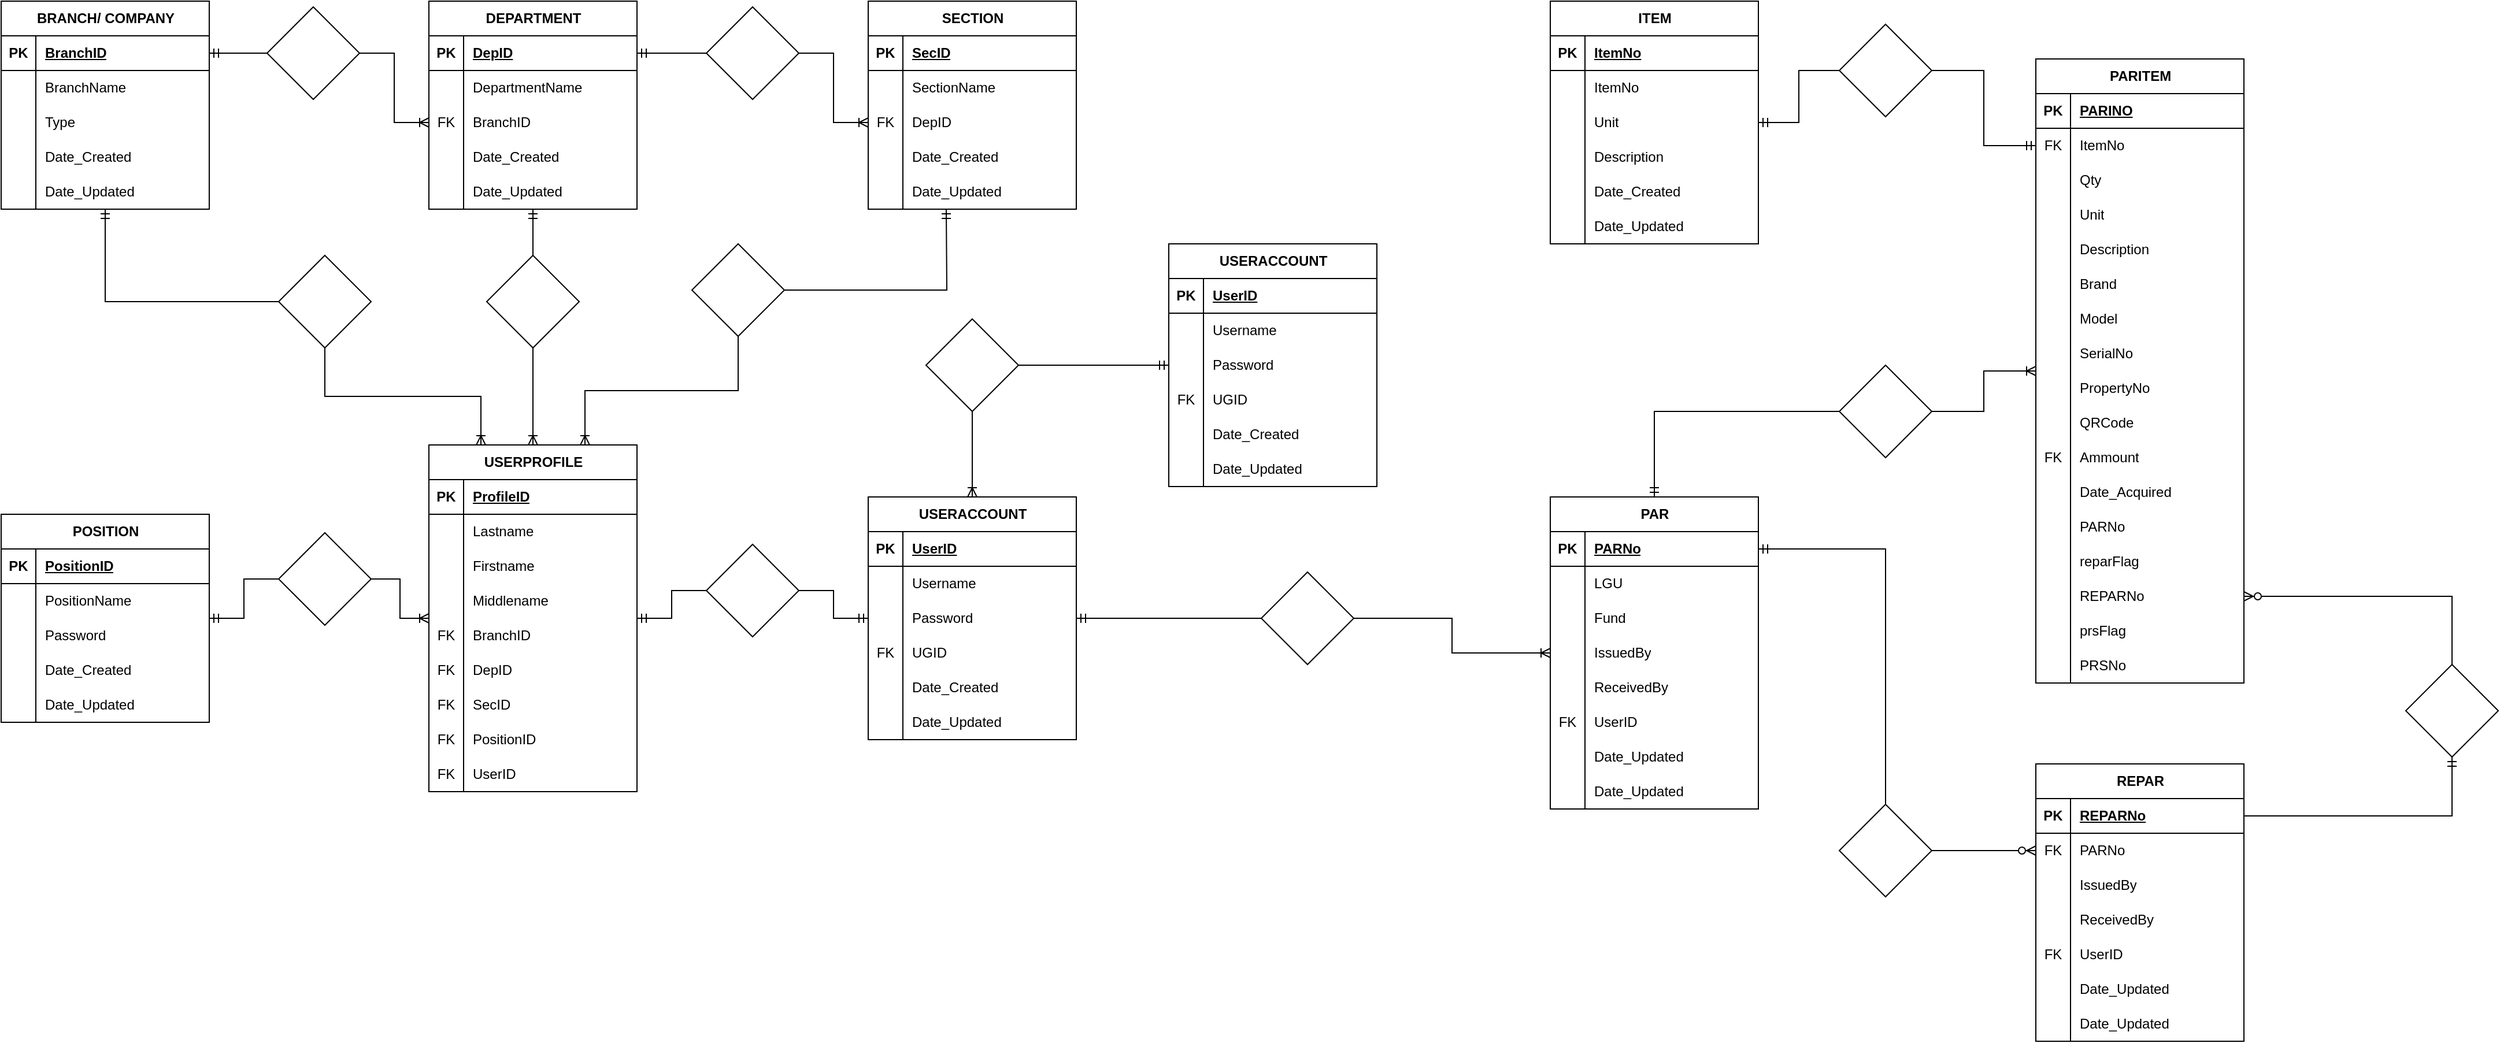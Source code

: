 <mxfile version="24.8.6" pages="3">
  <diagram id="pRZozNMykK5caLzMls6-" name="ERD">
    <mxGraphModel dx="1276" dy="613" grid="1" gridSize="10" guides="1" tooltips="1" connect="1" arrows="1" fold="1" page="1" pageScale="1" pageWidth="1300" pageHeight="850" math="0" shadow="0">
      <root>
        <mxCell id="0" />
        <mxCell id="1" parent="0" />
        <mxCell id="c0th2qlfz-k_1RdxlBxu-1" value="BRANCH/ COMPANY" style="shape=table;startSize=30;container=1;collapsible=1;childLayout=tableLayout;fixedRows=1;rowLines=0;fontStyle=1;align=center;resizeLast=1;html=1;" parent="1" vertex="1">
          <mxGeometry x="40" y="30" width="180" height="180" as="geometry" />
        </mxCell>
        <mxCell id="c0th2qlfz-k_1RdxlBxu-2" value="" style="shape=tableRow;horizontal=0;startSize=0;swimlaneHead=0;swimlaneBody=0;fillColor=none;collapsible=0;dropTarget=0;points=[[0,0.5],[1,0.5]];portConstraint=eastwest;top=0;left=0;right=0;bottom=1;" parent="c0th2qlfz-k_1RdxlBxu-1" vertex="1">
          <mxGeometry y="30" width="180" height="30" as="geometry" />
        </mxCell>
        <mxCell id="c0th2qlfz-k_1RdxlBxu-3" value="PK" style="shape=partialRectangle;connectable=0;fillColor=none;top=0;left=0;bottom=0;right=0;fontStyle=1;overflow=hidden;whiteSpace=wrap;html=1;" parent="c0th2qlfz-k_1RdxlBxu-2" vertex="1">
          <mxGeometry width="30" height="30" as="geometry">
            <mxRectangle width="30" height="30" as="alternateBounds" />
          </mxGeometry>
        </mxCell>
        <mxCell id="c0th2qlfz-k_1RdxlBxu-4" value="BranchID" style="shape=partialRectangle;connectable=0;fillColor=none;top=0;left=0;bottom=0;right=0;align=left;spacingLeft=6;fontStyle=5;overflow=hidden;whiteSpace=wrap;html=1;" parent="c0th2qlfz-k_1RdxlBxu-2" vertex="1">
          <mxGeometry x="30" width="150" height="30" as="geometry">
            <mxRectangle width="150" height="30" as="alternateBounds" />
          </mxGeometry>
        </mxCell>
        <mxCell id="c0th2qlfz-k_1RdxlBxu-5" value="" style="shape=tableRow;horizontal=0;startSize=0;swimlaneHead=0;swimlaneBody=0;fillColor=none;collapsible=0;dropTarget=0;points=[[0,0.5],[1,0.5]];portConstraint=eastwest;top=0;left=0;right=0;bottom=0;" parent="c0th2qlfz-k_1RdxlBxu-1" vertex="1">
          <mxGeometry y="60" width="180" height="30" as="geometry" />
        </mxCell>
        <mxCell id="c0th2qlfz-k_1RdxlBxu-6" value="" style="shape=partialRectangle;connectable=0;fillColor=none;top=0;left=0;bottom=0;right=0;editable=1;overflow=hidden;whiteSpace=wrap;html=1;" parent="c0th2qlfz-k_1RdxlBxu-5" vertex="1">
          <mxGeometry width="30" height="30" as="geometry">
            <mxRectangle width="30" height="30" as="alternateBounds" />
          </mxGeometry>
        </mxCell>
        <mxCell id="c0th2qlfz-k_1RdxlBxu-7" value="BranchName" style="shape=partialRectangle;connectable=0;fillColor=none;top=0;left=0;bottom=0;right=0;align=left;spacingLeft=6;overflow=hidden;whiteSpace=wrap;html=1;" parent="c0th2qlfz-k_1RdxlBxu-5" vertex="1">
          <mxGeometry x="30" width="150" height="30" as="geometry">
            <mxRectangle width="150" height="30" as="alternateBounds" />
          </mxGeometry>
        </mxCell>
        <mxCell id="c0th2qlfz-k_1RdxlBxu-8" value="" style="shape=tableRow;horizontal=0;startSize=0;swimlaneHead=0;swimlaneBody=0;fillColor=none;collapsible=0;dropTarget=0;points=[[0,0.5],[1,0.5]];portConstraint=eastwest;top=0;left=0;right=0;bottom=0;" parent="c0th2qlfz-k_1RdxlBxu-1" vertex="1">
          <mxGeometry y="90" width="180" height="30" as="geometry" />
        </mxCell>
        <mxCell id="c0th2qlfz-k_1RdxlBxu-9" value="" style="shape=partialRectangle;connectable=0;fillColor=none;top=0;left=0;bottom=0;right=0;editable=1;overflow=hidden;whiteSpace=wrap;html=1;" parent="c0th2qlfz-k_1RdxlBxu-8" vertex="1">
          <mxGeometry width="30" height="30" as="geometry">
            <mxRectangle width="30" height="30" as="alternateBounds" />
          </mxGeometry>
        </mxCell>
        <mxCell id="c0th2qlfz-k_1RdxlBxu-10" value="Type" style="shape=partialRectangle;connectable=0;fillColor=none;top=0;left=0;bottom=0;right=0;align=left;spacingLeft=6;overflow=hidden;whiteSpace=wrap;html=1;" parent="c0th2qlfz-k_1RdxlBxu-8" vertex="1">
          <mxGeometry x="30" width="150" height="30" as="geometry">
            <mxRectangle width="150" height="30" as="alternateBounds" />
          </mxGeometry>
        </mxCell>
        <mxCell id="c0th2qlfz-k_1RdxlBxu-11" value="" style="shape=tableRow;horizontal=0;startSize=0;swimlaneHead=0;swimlaneBody=0;fillColor=none;collapsible=0;dropTarget=0;points=[[0,0.5],[1,0.5]];portConstraint=eastwest;top=0;left=0;right=0;bottom=0;" parent="c0th2qlfz-k_1RdxlBxu-1" vertex="1">
          <mxGeometry y="120" width="180" height="30" as="geometry" />
        </mxCell>
        <mxCell id="c0th2qlfz-k_1RdxlBxu-12" value="" style="shape=partialRectangle;connectable=0;fillColor=none;top=0;left=0;bottom=0;right=0;editable=1;overflow=hidden;whiteSpace=wrap;html=1;" parent="c0th2qlfz-k_1RdxlBxu-11" vertex="1">
          <mxGeometry width="30" height="30" as="geometry">
            <mxRectangle width="30" height="30" as="alternateBounds" />
          </mxGeometry>
        </mxCell>
        <mxCell id="c0th2qlfz-k_1RdxlBxu-13" value="Date_Created" style="shape=partialRectangle;connectable=0;fillColor=none;top=0;left=0;bottom=0;right=0;align=left;spacingLeft=6;overflow=hidden;whiteSpace=wrap;html=1;" parent="c0th2qlfz-k_1RdxlBxu-11" vertex="1">
          <mxGeometry x="30" width="150" height="30" as="geometry">
            <mxRectangle width="150" height="30" as="alternateBounds" />
          </mxGeometry>
        </mxCell>
        <mxCell id="c0th2qlfz-k_1RdxlBxu-14" value="" style="shape=tableRow;horizontal=0;startSize=0;swimlaneHead=0;swimlaneBody=0;fillColor=none;collapsible=0;dropTarget=0;points=[[0,0.5],[1,0.5]];portConstraint=eastwest;top=0;left=0;right=0;bottom=0;" parent="c0th2qlfz-k_1RdxlBxu-1" vertex="1">
          <mxGeometry y="150" width="180" height="30" as="geometry" />
        </mxCell>
        <mxCell id="c0th2qlfz-k_1RdxlBxu-15" value="" style="shape=partialRectangle;connectable=0;fillColor=none;top=0;left=0;bottom=0;right=0;editable=1;overflow=hidden;whiteSpace=wrap;html=1;" parent="c0th2qlfz-k_1RdxlBxu-14" vertex="1">
          <mxGeometry width="30" height="30" as="geometry">
            <mxRectangle width="30" height="30" as="alternateBounds" />
          </mxGeometry>
        </mxCell>
        <mxCell id="c0th2qlfz-k_1RdxlBxu-16" value="Date_Updated" style="shape=partialRectangle;connectable=0;fillColor=none;top=0;left=0;bottom=0;right=0;align=left;spacingLeft=6;overflow=hidden;whiteSpace=wrap;html=1;" parent="c0th2qlfz-k_1RdxlBxu-14" vertex="1">
          <mxGeometry x="30" width="150" height="30" as="geometry">
            <mxRectangle width="150" height="30" as="alternateBounds" />
          </mxGeometry>
        </mxCell>
        <mxCell id="c0th2qlfz-k_1RdxlBxu-17" value="DEPARTMENT" style="shape=table;startSize=30;container=1;collapsible=1;childLayout=tableLayout;fixedRows=1;rowLines=0;fontStyle=1;align=center;resizeLast=1;html=1;" parent="1" vertex="1">
          <mxGeometry x="410" y="30" width="180" height="180" as="geometry" />
        </mxCell>
        <mxCell id="c0th2qlfz-k_1RdxlBxu-18" value="" style="shape=tableRow;horizontal=0;startSize=0;swimlaneHead=0;swimlaneBody=0;fillColor=none;collapsible=0;dropTarget=0;points=[[0,0.5],[1,0.5]];portConstraint=eastwest;top=0;left=0;right=0;bottom=1;" parent="c0th2qlfz-k_1RdxlBxu-17" vertex="1">
          <mxGeometry y="30" width="180" height="30" as="geometry" />
        </mxCell>
        <mxCell id="c0th2qlfz-k_1RdxlBxu-19" value="PK" style="shape=partialRectangle;connectable=0;fillColor=none;top=0;left=0;bottom=0;right=0;fontStyle=1;overflow=hidden;whiteSpace=wrap;html=1;" parent="c0th2qlfz-k_1RdxlBxu-18" vertex="1">
          <mxGeometry width="30" height="30" as="geometry">
            <mxRectangle width="30" height="30" as="alternateBounds" />
          </mxGeometry>
        </mxCell>
        <mxCell id="c0th2qlfz-k_1RdxlBxu-20" value="DepID" style="shape=partialRectangle;connectable=0;fillColor=none;top=0;left=0;bottom=0;right=0;align=left;spacingLeft=6;fontStyle=5;overflow=hidden;whiteSpace=wrap;html=1;" parent="c0th2qlfz-k_1RdxlBxu-18" vertex="1">
          <mxGeometry x="30" width="150" height="30" as="geometry">
            <mxRectangle width="150" height="30" as="alternateBounds" />
          </mxGeometry>
        </mxCell>
        <mxCell id="c0th2qlfz-k_1RdxlBxu-21" value="" style="shape=tableRow;horizontal=0;startSize=0;swimlaneHead=0;swimlaneBody=0;fillColor=none;collapsible=0;dropTarget=0;points=[[0,0.5],[1,0.5]];portConstraint=eastwest;top=0;left=0;right=0;bottom=0;" parent="c0th2qlfz-k_1RdxlBxu-17" vertex="1">
          <mxGeometry y="60" width="180" height="30" as="geometry" />
        </mxCell>
        <mxCell id="c0th2qlfz-k_1RdxlBxu-22" value="" style="shape=partialRectangle;connectable=0;fillColor=none;top=0;left=0;bottom=0;right=0;editable=1;overflow=hidden;whiteSpace=wrap;html=1;" parent="c0th2qlfz-k_1RdxlBxu-21" vertex="1">
          <mxGeometry width="30" height="30" as="geometry">
            <mxRectangle width="30" height="30" as="alternateBounds" />
          </mxGeometry>
        </mxCell>
        <mxCell id="c0th2qlfz-k_1RdxlBxu-23" value="DepartmentName" style="shape=partialRectangle;connectable=0;fillColor=none;top=0;left=0;bottom=0;right=0;align=left;spacingLeft=6;overflow=hidden;whiteSpace=wrap;html=1;" parent="c0th2qlfz-k_1RdxlBxu-21" vertex="1">
          <mxGeometry x="30" width="150" height="30" as="geometry">
            <mxRectangle width="150" height="30" as="alternateBounds" />
          </mxGeometry>
        </mxCell>
        <mxCell id="c0th2qlfz-k_1RdxlBxu-24" value="" style="shape=tableRow;horizontal=0;startSize=0;swimlaneHead=0;swimlaneBody=0;fillColor=none;collapsible=0;dropTarget=0;points=[[0,0.5],[1,0.5]];portConstraint=eastwest;top=0;left=0;right=0;bottom=0;" parent="c0th2qlfz-k_1RdxlBxu-17" vertex="1">
          <mxGeometry y="90" width="180" height="30" as="geometry" />
        </mxCell>
        <mxCell id="c0th2qlfz-k_1RdxlBxu-25" value="FK" style="shape=partialRectangle;connectable=0;fillColor=none;top=0;left=0;bottom=0;right=0;editable=1;overflow=hidden;whiteSpace=wrap;html=1;" parent="c0th2qlfz-k_1RdxlBxu-24" vertex="1">
          <mxGeometry width="30" height="30" as="geometry">
            <mxRectangle width="30" height="30" as="alternateBounds" />
          </mxGeometry>
        </mxCell>
        <mxCell id="c0th2qlfz-k_1RdxlBxu-26" value="BranchID" style="shape=partialRectangle;connectable=0;fillColor=none;top=0;left=0;bottom=0;right=0;align=left;spacingLeft=6;overflow=hidden;whiteSpace=wrap;html=1;" parent="c0th2qlfz-k_1RdxlBxu-24" vertex="1">
          <mxGeometry x="30" width="150" height="30" as="geometry">
            <mxRectangle width="150" height="30" as="alternateBounds" />
          </mxGeometry>
        </mxCell>
        <mxCell id="c0th2qlfz-k_1RdxlBxu-27" value="" style="shape=tableRow;horizontal=0;startSize=0;swimlaneHead=0;swimlaneBody=0;fillColor=none;collapsible=0;dropTarget=0;points=[[0,0.5],[1,0.5]];portConstraint=eastwest;top=0;left=0;right=0;bottom=0;" parent="c0th2qlfz-k_1RdxlBxu-17" vertex="1">
          <mxGeometry y="120" width="180" height="30" as="geometry" />
        </mxCell>
        <mxCell id="c0th2qlfz-k_1RdxlBxu-28" value="" style="shape=partialRectangle;connectable=0;fillColor=none;top=0;left=0;bottom=0;right=0;editable=1;overflow=hidden;whiteSpace=wrap;html=1;" parent="c0th2qlfz-k_1RdxlBxu-27" vertex="1">
          <mxGeometry width="30" height="30" as="geometry">
            <mxRectangle width="30" height="30" as="alternateBounds" />
          </mxGeometry>
        </mxCell>
        <mxCell id="c0th2qlfz-k_1RdxlBxu-29" value="Date_Created" style="shape=partialRectangle;connectable=0;fillColor=none;top=0;left=0;bottom=0;right=0;align=left;spacingLeft=6;overflow=hidden;whiteSpace=wrap;html=1;" parent="c0th2qlfz-k_1RdxlBxu-27" vertex="1">
          <mxGeometry x="30" width="150" height="30" as="geometry">
            <mxRectangle width="150" height="30" as="alternateBounds" />
          </mxGeometry>
        </mxCell>
        <mxCell id="c0th2qlfz-k_1RdxlBxu-30" value="" style="shape=tableRow;horizontal=0;startSize=0;swimlaneHead=0;swimlaneBody=0;fillColor=none;collapsible=0;dropTarget=0;points=[[0,0.5],[1,0.5]];portConstraint=eastwest;top=0;left=0;right=0;bottom=0;" parent="c0th2qlfz-k_1RdxlBxu-17" vertex="1">
          <mxGeometry y="150" width="180" height="30" as="geometry" />
        </mxCell>
        <mxCell id="c0th2qlfz-k_1RdxlBxu-31" value="" style="shape=partialRectangle;connectable=0;fillColor=none;top=0;left=0;bottom=0;right=0;editable=1;overflow=hidden;whiteSpace=wrap;html=1;" parent="c0th2qlfz-k_1RdxlBxu-30" vertex="1">
          <mxGeometry width="30" height="30" as="geometry">
            <mxRectangle width="30" height="30" as="alternateBounds" />
          </mxGeometry>
        </mxCell>
        <mxCell id="c0th2qlfz-k_1RdxlBxu-32" value="Date_Updated" style="shape=partialRectangle;connectable=0;fillColor=none;top=0;left=0;bottom=0;right=0;align=left;spacingLeft=6;overflow=hidden;whiteSpace=wrap;html=1;" parent="c0th2qlfz-k_1RdxlBxu-30" vertex="1">
          <mxGeometry x="30" width="150" height="30" as="geometry">
            <mxRectangle width="150" height="30" as="alternateBounds" />
          </mxGeometry>
        </mxCell>
        <mxCell id="c0th2qlfz-k_1RdxlBxu-40" value="" style="rhombus;whiteSpace=wrap;html=1;startSize=30;fontStyle=1;" parent="1" vertex="1">
          <mxGeometry x="270" y="35" width="80" height="80" as="geometry" />
        </mxCell>
        <mxCell id="c0th2qlfz-k_1RdxlBxu-43" value="" style="edgeStyle=orthogonalEdgeStyle;fontSize=12;html=1;endArrow=ERoneToMany;rounded=0;entryX=0;entryY=0.5;entryDx=0;entryDy=0;exitX=1;exitY=0.5;exitDx=0;exitDy=0;endFill=0;" parent="1" source="c0th2qlfz-k_1RdxlBxu-40" target="c0th2qlfz-k_1RdxlBxu-24" edge="1">
          <mxGeometry width="100" height="100" relative="1" as="geometry">
            <mxPoint x="320" y="210" as="sourcePoint" />
            <mxPoint x="420" y="110" as="targetPoint" />
          </mxGeometry>
        </mxCell>
        <mxCell id="c0th2qlfz-k_1RdxlBxu-44" value="" style="edgeStyle=orthogonalEdgeStyle;fontSize=12;html=1;endArrow=ERmandOne;rounded=0;exitX=0;exitY=0.5;exitDx=0;exitDy=0;" parent="1" source="c0th2qlfz-k_1RdxlBxu-40" target="c0th2qlfz-k_1RdxlBxu-2" edge="1">
          <mxGeometry width="100" height="100" relative="1" as="geometry">
            <mxPoint x="490" y="370" as="sourcePoint" />
            <mxPoint x="590" y="270" as="targetPoint" />
          </mxGeometry>
        </mxCell>
        <mxCell id="c0th2qlfz-k_1RdxlBxu-46" value="SECTION" style="shape=table;startSize=30;container=1;collapsible=1;childLayout=tableLayout;fixedRows=1;rowLines=0;fontStyle=1;align=center;resizeLast=1;html=1;" parent="1" vertex="1">
          <mxGeometry x="790" y="30" width="180" height="180" as="geometry" />
        </mxCell>
        <mxCell id="c0th2qlfz-k_1RdxlBxu-47" value="" style="shape=tableRow;horizontal=0;startSize=0;swimlaneHead=0;swimlaneBody=0;fillColor=none;collapsible=0;dropTarget=0;points=[[0,0.5],[1,0.5]];portConstraint=eastwest;top=0;left=0;right=0;bottom=1;" parent="c0th2qlfz-k_1RdxlBxu-46" vertex="1">
          <mxGeometry y="30" width="180" height="30" as="geometry" />
        </mxCell>
        <mxCell id="c0th2qlfz-k_1RdxlBxu-48" value="PK" style="shape=partialRectangle;connectable=0;fillColor=none;top=0;left=0;bottom=0;right=0;fontStyle=1;overflow=hidden;whiteSpace=wrap;html=1;" parent="c0th2qlfz-k_1RdxlBxu-47" vertex="1">
          <mxGeometry width="30" height="30" as="geometry">
            <mxRectangle width="30" height="30" as="alternateBounds" />
          </mxGeometry>
        </mxCell>
        <mxCell id="c0th2qlfz-k_1RdxlBxu-49" value="SecID" style="shape=partialRectangle;connectable=0;fillColor=none;top=0;left=0;bottom=0;right=0;align=left;spacingLeft=6;fontStyle=5;overflow=hidden;whiteSpace=wrap;html=1;" parent="c0th2qlfz-k_1RdxlBxu-47" vertex="1">
          <mxGeometry x="30" width="150" height="30" as="geometry">
            <mxRectangle width="150" height="30" as="alternateBounds" />
          </mxGeometry>
        </mxCell>
        <mxCell id="c0th2qlfz-k_1RdxlBxu-50" value="" style="shape=tableRow;horizontal=0;startSize=0;swimlaneHead=0;swimlaneBody=0;fillColor=none;collapsible=0;dropTarget=0;points=[[0,0.5],[1,0.5]];portConstraint=eastwest;top=0;left=0;right=0;bottom=0;" parent="c0th2qlfz-k_1RdxlBxu-46" vertex="1">
          <mxGeometry y="60" width="180" height="30" as="geometry" />
        </mxCell>
        <mxCell id="c0th2qlfz-k_1RdxlBxu-51" value="" style="shape=partialRectangle;connectable=0;fillColor=none;top=0;left=0;bottom=0;right=0;editable=1;overflow=hidden;whiteSpace=wrap;html=1;" parent="c0th2qlfz-k_1RdxlBxu-50" vertex="1">
          <mxGeometry width="30" height="30" as="geometry">
            <mxRectangle width="30" height="30" as="alternateBounds" />
          </mxGeometry>
        </mxCell>
        <mxCell id="c0th2qlfz-k_1RdxlBxu-52" value="SectionName" style="shape=partialRectangle;connectable=0;fillColor=none;top=0;left=0;bottom=0;right=0;align=left;spacingLeft=6;overflow=hidden;whiteSpace=wrap;html=1;" parent="c0th2qlfz-k_1RdxlBxu-50" vertex="1">
          <mxGeometry x="30" width="150" height="30" as="geometry">
            <mxRectangle width="150" height="30" as="alternateBounds" />
          </mxGeometry>
        </mxCell>
        <mxCell id="c0th2qlfz-k_1RdxlBxu-53" value="" style="shape=tableRow;horizontal=0;startSize=0;swimlaneHead=0;swimlaneBody=0;fillColor=none;collapsible=0;dropTarget=0;points=[[0,0.5],[1,0.5]];portConstraint=eastwest;top=0;left=0;right=0;bottom=0;" parent="c0th2qlfz-k_1RdxlBxu-46" vertex="1">
          <mxGeometry y="90" width="180" height="30" as="geometry" />
        </mxCell>
        <mxCell id="c0th2qlfz-k_1RdxlBxu-54" value="FK" style="shape=partialRectangle;connectable=0;fillColor=none;top=0;left=0;bottom=0;right=0;editable=1;overflow=hidden;whiteSpace=wrap;html=1;" parent="c0th2qlfz-k_1RdxlBxu-53" vertex="1">
          <mxGeometry width="30" height="30" as="geometry">
            <mxRectangle width="30" height="30" as="alternateBounds" />
          </mxGeometry>
        </mxCell>
        <mxCell id="c0th2qlfz-k_1RdxlBxu-55" value="DepID" style="shape=partialRectangle;connectable=0;fillColor=none;top=0;left=0;bottom=0;right=0;align=left;spacingLeft=6;overflow=hidden;whiteSpace=wrap;html=1;" parent="c0th2qlfz-k_1RdxlBxu-53" vertex="1">
          <mxGeometry x="30" width="150" height="30" as="geometry">
            <mxRectangle width="150" height="30" as="alternateBounds" />
          </mxGeometry>
        </mxCell>
        <mxCell id="c0th2qlfz-k_1RdxlBxu-56" value="" style="shape=tableRow;horizontal=0;startSize=0;swimlaneHead=0;swimlaneBody=0;fillColor=none;collapsible=0;dropTarget=0;points=[[0,0.5],[1,0.5]];portConstraint=eastwest;top=0;left=0;right=0;bottom=0;" parent="c0th2qlfz-k_1RdxlBxu-46" vertex="1">
          <mxGeometry y="120" width="180" height="30" as="geometry" />
        </mxCell>
        <mxCell id="c0th2qlfz-k_1RdxlBxu-57" value="" style="shape=partialRectangle;connectable=0;fillColor=none;top=0;left=0;bottom=0;right=0;editable=1;overflow=hidden;whiteSpace=wrap;html=1;" parent="c0th2qlfz-k_1RdxlBxu-56" vertex="1">
          <mxGeometry width="30" height="30" as="geometry">
            <mxRectangle width="30" height="30" as="alternateBounds" />
          </mxGeometry>
        </mxCell>
        <mxCell id="c0th2qlfz-k_1RdxlBxu-58" value="Date_Created" style="shape=partialRectangle;connectable=0;fillColor=none;top=0;left=0;bottom=0;right=0;align=left;spacingLeft=6;overflow=hidden;whiteSpace=wrap;html=1;" parent="c0th2qlfz-k_1RdxlBxu-56" vertex="1">
          <mxGeometry x="30" width="150" height="30" as="geometry">
            <mxRectangle width="150" height="30" as="alternateBounds" />
          </mxGeometry>
        </mxCell>
        <mxCell id="c0th2qlfz-k_1RdxlBxu-59" value="" style="shape=tableRow;horizontal=0;startSize=0;swimlaneHead=0;swimlaneBody=0;fillColor=none;collapsible=0;dropTarget=0;points=[[0,0.5],[1,0.5]];portConstraint=eastwest;top=0;left=0;right=0;bottom=0;" parent="c0th2qlfz-k_1RdxlBxu-46" vertex="1">
          <mxGeometry y="150" width="180" height="30" as="geometry" />
        </mxCell>
        <mxCell id="c0th2qlfz-k_1RdxlBxu-60" value="" style="shape=partialRectangle;connectable=0;fillColor=none;top=0;left=0;bottom=0;right=0;editable=1;overflow=hidden;whiteSpace=wrap;html=1;" parent="c0th2qlfz-k_1RdxlBxu-59" vertex="1">
          <mxGeometry width="30" height="30" as="geometry">
            <mxRectangle width="30" height="30" as="alternateBounds" />
          </mxGeometry>
        </mxCell>
        <mxCell id="c0th2qlfz-k_1RdxlBxu-61" value="Date_Updated" style="shape=partialRectangle;connectable=0;fillColor=none;top=0;left=0;bottom=0;right=0;align=left;spacingLeft=6;overflow=hidden;whiteSpace=wrap;html=1;" parent="c0th2qlfz-k_1RdxlBxu-59" vertex="1">
          <mxGeometry x="30" width="150" height="30" as="geometry">
            <mxRectangle width="150" height="30" as="alternateBounds" />
          </mxGeometry>
        </mxCell>
        <mxCell id="c0th2qlfz-k_1RdxlBxu-62" value="" style="rhombus;whiteSpace=wrap;html=1;startSize=30;fontStyle=1;" parent="1" vertex="1">
          <mxGeometry x="650" y="35" width="80" height="80" as="geometry" />
        </mxCell>
        <mxCell id="c0th2qlfz-k_1RdxlBxu-63" value="" style="edgeStyle=entityRelationEdgeStyle;fontSize=12;html=1;endArrow=ERoneToMany;rounded=0;entryX=0;entryY=0.5;entryDx=0;entryDy=0;exitX=1;exitY=0.5;exitDx=0;exitDy=0;endFill=0;" parent="1" source="c0th2qlfz-k_1RdxlBxu-62" target="c0th2qlfz-k_1RdxlBxu-53" edge="1">
          <mxGeometry width="100" height="100" relative="1" as="geometry">
            <mxPoint x="720" y="210" as="sourcePoint" />
            <mxPoint x="810" y="135" as="targetPoint" />
          </mxGeometry>
        </mxCell>
        <mxCell id="c0th2qlfz-k_1RdxlBxu-64" value="" style="edgeStyle=entityRelationEdgeStyle;fontSize=12;html=1;endArrow=ERmandOne;rounded=0;exitX=0;exitY=0.5;exitDx=0;exitDy=0;" parent="1" source="c0th2qlfz-k_1RdxlBxu-62" target="c0th2qlfz-k_1RdxlBxu-18" edge="1">
          <mxGeometry width="100" height="100" relative="1" as="geometry">
            <mxPoint x="650" y="160" as="sourcePoint" />
            <mxPoint x="620" y="75" as="targetPoint" />
            <Array as="points">
              <mxPoint x="640" y="120" />
              <mxPoint x="650" y="120" />
              <mxPoint x="610" y="110" />
            </Array>
          </mxGeometry>
        </mxCell>
        <mxCell id="c0th2qlfz-k_1RdxlBxu-65" value="USERACCOUNT" style="shape=table;startSize=30;container=1;collapsible=1;childLayout=tableLayout;fixedRows=1;rowLines=0;fontStyle=1;align=center;resizeLast=1;html=1;" parent="1" vertex="1">
          <mxGeometry x="790" y="459" width="180" height="210" as="geometry" />
        </mxCell>
        <mxCell id="c0th2qlfz-k_1RdxlBxu-66" value="" style="shape=tableRow;horizontal=0;startSize=0;swimlaneHead=0;swimlaneBody=0;fillColor=none;collapsible=0;dropTarget=0;points=[[0,0.5],[1,0.5]];portConstraint=eastwest;top=0;left=0;right=0;bottom=1;" parent="c0th2qlfz-k_1RdxlBxu-65" vertex="1">
          <mxGeometry y="30" width="180" height="30" as="geometry" />
        </mxCell>
        <mxCell id="c0th2qlfz-k_1RdxlBxu-67" value="PK" style="shape=partialRectangle;connectable=0;fillColor=none;top=0;left=0;bottom=0;right=0;fontStyle=1;overflow=hidden;whiteSpace=wrap;html=1;" parent="c0th2qlfz-k_1RdxlBxu-66" vertex="1">
          <mxGeometry width="30" height="30" as="geometry">
            <mxRectangle width="30" height="30" as="alternateBounds" />
          </mxGeometry>
        </mxCell>
        <mxCell id="c0th2qlfz-k_1RdxlBxu-68" value="UserID" style="shape=partialRectangle;connectable=0;fillColor=none;top=0;left=0;bottom=0;right=0;align=left;spacingLeft=6;fontStyle=5;overflow=hidden;whiteSpace=wrap;html=1;" parent="c0th2qlfz-k_1RdxlBxu-66" vertex="1">
          <mxGeometry x="30" width="150" height="30" as="geometry">
            <mxRectangle width="150" height="30" as="alternateBounds" />
          </mxGeometry>
        </mxCell>
        <mxCell id="c0th2qlfz-k_1RdxlBxu-69" value="" style="shape=tableRow;horizontal=0;startSize=0;swimlaneHead=0;swimlaneBody=0;fillColor=none;collapsible=0;dropTarget=0;points=[[0,0.5],[1,0.5]];portConstraint=eastwest;top=0;left=0;right=0;bottom=0;" parent="c0th2qlfz-k_1RdxlBxu-65" vertex="1">
          <mxGeometry y="60" width="180" height="30" as="geometry" />
        </mxCell>
        <mxCell id="c0th2qlfz-k_1RdxlBxu-70" value="" style="shape=partialRectangle;connectable=0;fillColor=none;top=0;left=0;bottom=0;right=0;editable=1;overflow=hidden;whiteSpace=wrap;html=1;" parent="c0th2qlfz-k_1RdxlBxu-69" vertex="1">
          <mxGeometry width="30" height="30" as="geometry">
            <mxRectangle width="30" height="30" as="alternateBounds" />
          </mxGeometry>
        </mxCell>
        <mxCell id="c0th2qlfz-k_1RdxlBxu-71" value="Username" style="shape=partialRectangle;connectable=0;fillColor=none;top=0;left=0;bottom=0;right=0;align=left;spacingLeft=6;overflow=hidden;whiteSpace=wrap;html=1;" parent="c0th2qlfz-k_1RdxlBxu-69" vertex="1">
          <mxGeometry x="30" width="150" height="30" as="geometry">
            <mxRectangle width="150" height="30" as="alternateBounds" />
          </mxGeometry>
        </mxCell>
        <mxCell id="c0th2qlfz-k_1RdxlBxu-72" value="" style="shape=tableRow;horizontal=0;startSize=0;swimlaneHead=0;swimlaneBody=0;fillColor=none;collapsible=0;dropTarget=0;points=[[0,0.5],[1,0.5]];portConstraint=eastwest;top=0;left=0;right=0;bottom=0;" parent="c0th2qlfz-k_1RdxlBxu-65" vertex="1">
          <mxGeometry y="90" width="180" height="30" as="geometry" />
        </mxCell>
        <mxCell id="c0th2qlfz-k_1RdxlBxu-73" value="" style="shape=partialRectangle;connectable=0;fillColor=none;top=0;left=0;bottom=0;right=0;editable=1;overflow=hidden;whiteSpace=wrap;html=1;" parent="c0th2qlfz-k_1RdxlBxu-72" vertex="1">
          <mxGeometry width="30" height="30" as="geometry">
            <mxRectangle width="30" height="30" as="alternateBounds" />
          </mxGeometry>
        </mxCell>
        <mxCell id="c0th2qlfz-k_1RdxlBxu-74" value="Password" style="shape=partialRectangle;connectable=0;fillColor=none;top=0;left=0;bottom=0;right=0;align=left;spacingLeft=6;overflow=hidden;whiteSpace=wrap;html=1;" parent="c0th2qlfz-k_1RdxlBxu-72" vertex="1">
          <mxGeometry x="30" width="150" height="30" as="geometry">
            <mxRectangle width="150" height="30" as="alternateBounds" />
          </mxGeometry>
        </mxCell>
        <mxCell id="c0th2qlfz-k_1RdxlBxu-75" value="" style="shape=tableRow;horizontal=0;startSize=0;swimlaneHead=0;swimlaneBody=0;fillColor=none;collapsible=0;dropTarget=0;points=[[0,0.5],[1,0.5]];portConstraint=eastwest;top=0;left=0;right=0;bottom=0;" parent="c0th2qlfz-k_1RdxlBxu-65" vertex="1">
          <mxGeometry y="120" width="180" height="30" as="geometry" />
        </mxCell>
        <mxCell id="c0th2qlfz-k_1RdxlBxu-76" value="FK" style="shape=partialRectangle;connectable=0;fillColor=none;top=0;left=0;bottom=0;right=0;editable=1;overflow=hidden;whiteSpace=wrap;html=1;" parent="c0th2qlfz-k_1RdxlBxu-75" vertex="1">
          <mxGeometry width="30" height="30" as="geometry">
            <mxRectangle width="30" height="30" as="alternateBounds" />
          </mxGeometry>
        </mxCell>
        <mxCell id="c0th2qlfz-k_1RdxlBxu-77" value="UGID" style="shape=partialRectangle;connectable=0;fillColor=none;top=0;left=0;bottom=0;right=0;align=left;spacingLeft=6;overflow=hidden;whiteSpace=wrap;html=1;" parent="c0th2qlfz-k_1RdxlBxu-75" vertex="1">
          <mxGeometry x="30" width="150" height="30" as="geometry">
            <mxRectangle width="150" height="30" as="alternateBounds" />
          </mxGeometry>
        </mxCell>
        <mxCell id="c0th2qlfz-k_1RdxlBxu-78" value="" style="shape=tableRow;horizontal=0;startSize=0;swimlaneHead=0;swimlaneBody=0;fillColor=none;collapsible=0;dropTarget=0;points=[[0,0.5],[1,0.5]];portConstraint=eastwest;top=0;left=0;right=0;bottom=0;" parent="c0th2qlfz-k_1RdxlBxu-65" vertex="1">
          <mxGeometry y="150" width="180" height="30" as="geometry" />
        </mxCell>
        <mxCell id="c0th2qlfz-k_1RdxlBxu-79" value="" style="shape=partialRectangle;connectable=0;fillColor=none;top=0;left=0;bottom=0;right=0;editable=1;overflow=hidden;whiteSpace=wrap;html=1;" parent="c0th2qlfz-k_1RdxlBxu-78" vertex="1">
          <mxGeometry width="30" height="30" as="geometry">
            <mxRectangle width="30" height="30" as="alternateBounds" />
          </mxGeometry>
        </mxCell>
        <mxCell id="c0th2qlfz-k_1RdxlBxu-80" value="Date_Created" style="shape=partialRectangle;connectable=0;fillColor=none;top=0;left=0;bottom=0;right=0;align=left;spacingLeft=6;overflow=hidden;whiteSpace=wrap;html=1;" parent="c0th2qlfz-k_1RdxlBxu-78" vertex="1">
          <mxGeometry x="30" width="150" height="30" as="geometry">
            <mxRectangle width="150" height="30" as="alternateBounds" />
          </mxGeometry>
        </mxCell>
        <mxCell id="c0th2qlfz-k_1RdxlBxu-81" value="" style="shape=tableRow;horizontal=0;startSize=0;swimlaneHead=0;swimlaneBody=0;fillColor=none;collapsible=0;dropTarget=0;points=[[0,0.5],[1,0.5]];portConstraint=eastwest;top=0;left=0;right=0;bottom=0;" parent="c0th2qlfz-k_1RdxlBxu-65" vertex="1">
          <mxGeometry y="180" width="180" height="30" as="geometry" />
        </mxCell>
        <mxCell id="c0th2qlfz-k_1RdxlBxu-82" value="" style="shape=partialRectangle;connectable=0;fillColor=none;top=0;left=0;bottom=0;right=0;editable=1;overflow=hidden;whiteSpace=wrap;html=1;" parent="c0th2qlfz-k_1RdxlBxu-81" vertex="1">
          <mxGeometry width="30" height="30" as="geometry">
            <mxRectangle width="30" height="30" as="alternateBounds" />
          </mxGeometry>
        </mxCell>
        <mxCell id="c0th2qlfz-k_1RdxlBxu-83" value="Date_Updated" style="shape=partialRectangle;connectable=0;fillColor=none;top=0;left=0;bottom=0;right=0;align=left;spacingLeft=6;overflow=hidden;whiteSpace=wrap;html=1;" parent="c0th2qlfz-k_1RdxlBxu-81" vertex="1">
          <mxGeometry x="30" width="150" height="30" as="geometry">
            <mxRectangle width="150" height="30" as="alternateBounds" />
          </mxGeometry>
        </mxCell>
        <mxCell id="c0th2qlfz-k_1RdxlBxu-84" value="USERPROFILE" style="shape=table;startSize=30;container=1;collapsible=1;childLayout=tableLayout;fixedRows=1;rowLines=0;fontStyle=1;align=center;resizeLast=1;html=1;" parent="1" vertex="1">
          <mxGeometry x="410" y="414" width="180" height="300" as="geometry" />
        </mxCell>
        <mxCell id="c0th2qlfz-k_1RdxlBxu-85" value="" style="shape=tableRow;horizontal=0;startSize=0;swimlaneHead=0;swimlaneBody=0;fillColor=none;collapsible=0;dropTarget=0;points=[[0,0.5],[1,0.5]];portConstraint=eastwest;top=0;left=0;right=0;bottom=1;" parent="c0th2qlfz-k_1RdxlBxu-84" vertex="1">
          <mxGeometry y="30" width="180" height="30" as="geometry" />
        </mxCell>
        <mxCell id="c0th2qlfz-k_1RdxlBxu-86" value="PK" style="shape=partialRectangle;connectable=0;fillColor=none;top=0;left=0;bottom=0;right=0;fontStyle=1;overflow=hidden;whiteSpace=wrap;html=1;" parent="c0th2qlfz-k_1RdxlBxu-85" vertex="1">
          <mxGeometry width="30" height="30" as="geometry">
            <mxRectangle width="30" height="30" as="alternateBounds" />
          </mxGeometry>
        </mxCell>
        <mxCell id="c0th2qlfz-k_1RdxlBxu-87" value="ProfileID" style="shape=partialRectangle;connectable=0;fillColor=none;top=0;left=0;bottom=0;right=0;align=left;spacingLeft=6;fontStyle=5;overflow=hidden;whiteSpace=wrap;html=1;" parent="c0th2qlfz-k_1RdxlBxu-85" vertex="1">
          <mxGeometry x="30" width="150" height="30" as="geometry">
            <mxRectangle width="150" height="30" as="alternateBounds" />
          </mxGeometry>
        </mxCell>
        <mxCell id="c0th2qlfz-k_1RdxlBxu-88" value="" style="shape=tableRow;horizontal=0;startSize=0;swimlaneHead=0;swimlaneBody=0;fillColor=none;collapsible=0;dropTarget=0;points=[[0,0.5],[1,0.5]];portConstraint=eastwest;top=0;left=0;right=0;bottom=0;" parent="c0th2qlfz-k_1RdxlBxu-84" vertex="1">
          <mxGeometry y="60" width="180" height="30" as="geometry" />
        </mxCell>
        <mxCell id="c0th2qlfz-k_1RdxlBxu-89" value="" style="shape=partialRectangle;connectable=0;fillColor=none;top=0;left=0;bottom=0;right=0;editable=1;overflow=hidden;whiteSpace=wrap;html=1;" parent="c0th2qlfz-k_1RdxlBxu-88" vertex="1">
          <mxGeometry width="30" height="30" as="geometry">
            <mxRectangle width="30" height="30" as="alternateBounds" />
          </mxGeometry>
        </mxCell>
        <mxCell id="c0th2qlfz-k_1RdxlBxu-90" value="Lastname" style="shape=partialRectangle;connectable=0;fillColor=none;top=0;left=0;bottom=0;right=0;align=left;spacingLeft=6;overflow=hidden;whiteSpace=wrap;html=1;" parent="c0th2qlfz-k_1RdxlBxu-88" vertex="1">
          <mxGeometry x="30" width="150" height="30" as="geometry">
            <mxRectangle width="150" height="30" as="alternateBounds" />
          </mxGeometry>
        </mxCell>
        <mxCell id="c0th2qlfz-k_1RdxlBxu-91" value="" style="shape=tableRow;horizontal=0;startSize=0;swimlaneHead=0;swimlaneBody=0;fillColor=none;collapsible=0;dropTarget=0;points=[[0,0.5],[1,0.5]];portConstraint=eastwest;top=0;left=0;right=0;bottom=0;" parent="c0th2qlfz-k_1RdxlBxu-84" vertex="1">
          <mxGeometry y="90" width="180" height="30" as="geometry" />
        </mxCell>
        <mxCell id="c0th2qlfz-k_1RdxlBxu-92" value="" style="shape=partialRectangle;connectable=0;fillColor=none;top=0;left=0;bottom=0;right=0;editable=1;overflow=hidden;whiteSpace=wrap;html=1;" parent="c0th2qlfz-k_1RdxlBxu-91" vertex="1">
          <mxGeometry width="30" height="30" as="geometry">
            <mxRectangle width="30" height="30" as="alternateBounds" />
          </mxGeometry>
        </mxCell>
        <mxCell id="c0th2qlfz-k_1RdxlBxu-93" value="Firstname" style="shape=partialRectangle;connectable=0;fillColor=none;top=0;left=0;bottom=0;right=0;align=left;spacingLeft=6;overflow=hidden;whiteSpace=wrap;html=1;" parent="c0th2qlfz-k_1RdxlBxu-91" vertex="1">
          <mxGeometry x="30" width="150" height="30" as="geometry">
            <mxRectangle width="150" height="30" as="alternateBounds" />
          </mxGeometry>
        </mxCell>
        <mxCell id="c0th2qlfz-k_1RdxlBxu-94" value="" style="shape=tableRow;horizontal=0;startSize=0;swimlaneHead=0;swimlaneBody=0;fillColor=none;collapsible=0;dropTarget=0;points=[[0,0.5],[1,0.5]];portConstraint=eastwest;top=0;left=0;right=0;bottom=0;" parent="c0th2qlfz-k_1RdxlBxu-84" vertex="1">
          <mxGeometry y="120" width="180" height="30" as="geometry" />
        </mxCell>
        <mxCell id="c0th2qlfz-k_1RdxlBxu-95" value="" style="shape=partialRectangle;connectable=0;fillColor=none;top=0;left=0;bottom=0;right=0;editable=1;overflow=hidden;whiteSpace=wrap;html=1;" parent="c0th2qlfz-k_1RdxlBxu-94" vertex="1">
          <mxGeometry width="30" height="30" as="geometry">
            <mxRectangle width="30" height="30" as="alternateBounds" />
          </mxGeometry>
        </mxCell>
        <mxCell id="c0th2qlfz-k_1RdxlBxu-96" value="Middlename" style="shape=partialRectangle;connectable=0;fillColor=none;top=0;left=0;bottom=0;right=0;align=left;spacingLeft=6;overflow=hidden;whiteSpace=wrap;html=1;" parent="c0th2qlfz-k_1RdxlBxu-94" vertex="1">
          <mxGeometry x="30" width="150" height="30" as="geometry">
            <mxRectangle width="150" height="30" as="alternateBounds" />
          </mxGeometry>
        </mxCell>
        <mxCell id="c0th2qlfz-k_1RdxlBxu-97" value="" style="shape=tableRow;horizontal=0;startSize=0;swimlaneHead=0;swimlaneBody=0;fillColor=none;collapsible=0;dropTarget=0;points=[[0,0.5],[1,0.5]];portConstraint=eastwest;top=0;left=0;right=0;bottom=0;" parent="c0th2qlfz-k_1RdxlBxu-84" vertex="1">
          <mxGeometry y="150" width="180" height="30" as="geometry" />
        </mxCell>
        <mxCell id="c0th2qlfz-k_1RdxlBxu-98" value="FK" style="shape=partialRectangle;connectable=0;fillColor=none;top=0;left=0;bottom=0;right=0;editable=1;overflow=hidden;whiteSpace=wrap;html=1;" parent="c0th2qlfz-k_1RdxlBxu-97" vertex="1">
          <mxGeometry width="30" height="30" as="geometry">
            <mxRectangle width="30" height="30" as="alternateBounds" />
          </mxGeometry>
        </mxCell>
        <mxCell id="c0th2qlfz-k_1RdxlBxu-99" value="BranchID" style="shape=partialRectangle;connectable=0;fillColor=none;top=0;left=0;bottom=0;right=0;align=left;spacingLeft=6;overflow=hidden;whiteSpace=wrap;html=1;" parent="c0th2qlfz-k_1RdxlBxu-97" vertex="1">
          <mxGeometry x="30" width="150" height="30" as="geometry">
            <mxRectangle width="150" height="30" as="alternateBounds" />
          </mxGeometry>
        </mxCell>
        <mxCell id="c0th2qlfz-k_1RdxlBxu-100" value="" style="shape=tableRow;horizontal=0;startSize=0;swimlaneHead=0;swimlaneBody=0;fillColor=none;collapsible=0;dropTarget=0;points=[[0,0.5],[1,0.5]];portConstraint=eastwest;top=0;left=0;right=0;bottom=0;" parent="c0th2qlfz-k_1RdxlBxu-84" vertex="1">
          <mxGeometry y="180" width="180" height="30" as="geometry" />
        </mxCell>
        <mxCell id="c0th2qlfz-k_1RdxlBxu-101" value="FK" style="shape=partialRectangle;connectable=0;fillColor=none;top=0;left=0;bottom=0;right=0;editable=1;overflow=hidden;whiteSpace=wrap;html=1;" parent="c0th2qlfz-k_1RdxlBxu-100" vertex="1">
          <mxGeometry width="30" height="30" as="geometry">
            <mxRectangle width="30" height="30" as="alternateBounds" />
          </mxGeometry>
        </mxCell>
        <mxCell id="c0th2qlfz-k_1RdxlBxu-102" value="DepID" style="shape=partialRectangle;connectable=0;fillColor=none;top=0;left=0;bottom=0;right=0;align=left;spacingLeft=6;overflow=hidden;whiteSpace=wrap;html=1;" parent="c0th2qlfz-k_1RdxlBxu-100" vertex="1">
          <mxGeometry x="30" width="150" height="30" as="geometry">
            <mxRectangle width="150" height="30" as="alternateBounds" />
          </mxGeometry>
        </mxCell>
        <mxCell id="c0th2qlfz-k_1RdxlBxu-124" value="" style="shape=tableRow;horizontal=0;startSize=0;swimlaneHead=0;swimlaneBody=0;fillColor=none;collapsible=0;dropTarget=0;points=[[0,0.5],[1,0.5]];portConstraint=eastwest;top=0;left=0;right=0;bottom=0;" parent="c0th2qlfz-k_1RdxlBxu-84" vertex="1">
          <mxGeometry y="210" width="180" height="30" as="geometry" />
        </mxCell>
        <mxCell id="c0th2qlfz-k_1RdxlBxu-125" value="FK" style="shape=partialRectangle;connectable=0;fillColor=none;top=0;left=0;bottom=0;right=0;editable=1;overflow=hidden;whiteSpace=wrap;html=1;" parent="c0th2qlfz-k_1RdxlBxu-124" vertex="1">
          <mxGeometry width="30" height="30" as="geometry">
            <mxRectangle width="30" height="30" as="alternateBounds" />
          </mxGeometry>
        </mxCell>
        <mxCell id="c0th2qlfz-k_1RdxlBxu-126" value="SecID" style="shape=partialRectangle;connectable=0;fillColor=none;top=0;left=0;bottom=0;right=0;align=left;spacingLeft=6;overflow=hidden;whiteSpace=wrap;html=1;" parent="c0th2qlfz-k_1RdxlBxu-124" vertex="1">
          <mxGeometry x="30" width="150" height="30" as="geometry">
            <mxRectangle width="150" height="30" as="alternateBounds" />
          </mxGeometry>
        </mxCell>
        <mxCell id="c0th2qlfz-k_1RdxlBxu-127" value="" style="shape=tableRow;horizontal=0;startSize=0;swimlaneHead=0;swimlaneBody=0;fillColor=none;collapsible=0;dropTarget=0;points=[[0,0.5],[1,0.5]];portConstraint=eastwest;top=0;left=0;right=0;bottom=0;" parent="c0th2qlfz-k_1RdxlBxu-84" vertex="1">
          <mxGeometry y="240" width="180" height="30" as="geometry" />
        </mxCell>
        <mxCell id="c0th2qlfz-k_1RdxlBxu-128" value="FK" style="shape=partialRectangle;connectable=0;fillColor=none;top=0;left=0;bottom=0;right=0;editable=1;overflow=hidden;whiteSpace=wrap;html=1;" parent="c0th2qlfz-k_1RdxlBxu-127" vertex="1">
          <mxGeometry width="30" height="30" as="geometry">
            <mxRectangle width="30" height="30" as="alternateBounds" />
          </mxGeometry>
        </mxCell>
        <mxCell id="c0th2qlfz-k_1RdxlBxu-129" value="PositionID" style="shape=partialRectangle;connectable=0;fillColor=none;top=0;left=0;bottom=0;right=0;align=left;spacingLeft=6;overflow=hidden;whiteSpace=wrap;html=1;" parent="c0th2qlfz-k_1RdxlBxu-127" vertex="1">
          <mxGeometry x="30" width="150" height="30" as="geometry">
            <mxRectangle width="150" height="30" as="alternateBounds" />
          </mxGeometry>
        </mxCell>
        <mxCell id="c0th2qlfz-k_1RdxlBxu-130" value="" style="shape=tableRow;horizontal=0;startSize=0;swimlaneHead=0;swimlaneBody=0;fillColor=none;collapsible=0;dropTarget=0;points=[[0,0.5],[1,0.5]];portConstraint=eastwest;top=0;left=0;right=0;bottom=0;" parent="c0th2qlfz-k_1RdxlBxu-84" vertex="1">
          <mxGeometry y="270" width="180" height="30" as="geometry" />
        </mxCell>
        <mxCell id="c0th2qlfz-k_1RdxlBxu-131" value="FK" style="shape=partialRectangle;connectable=0;fillColor=none;top=0;left=0;bottom=0;right=0;editable=1;overflow=hidden;whiteSpace=wrap;html=1;" parent="c0th2qlfz-k_1RdxlBxu-130" vertex="1">
          <mxGeometry width="30" height="30" as="geometry">
            <mxRectangle width="30" height="30" as="alternateBounds" />
          </mxGeometry>
        </mxCell>
        <mxCell id="c0th2qlfz-k_1RdxlBxu-132" value="UserID" style="shape=partialRectangle;connectable=0;fillColor=none;top=0;left=0;bottom=0;right=0;align=left;spacingLeft=6;overflow=hidden;whiteSpace=wrap;html=1;" parent="c0th2qlfz-k_1RdxlBxu-130" vertex="1">
          <mxGeometry x="30" width="150" height="30" as="geometry">
            <mxRectangle width="150" height="30" as="alternateBounds" />
          </mxGeometry>
        </mxCell>
        <mxCell id="c0th2qlfz-k_1RdxlBxu-103" value="" style="rhombus;whiteSpace=wrap;html=1;startSize=30;fontStyle=1;" parent="1" vertex="1">
          <mxGeometry x="280" y="250" width="80" height="80" as="geometry" />
        </mxCell>
        <mxCell id="c0th2qlfz-k_1RdxlBxu-104" value="" style="edgeStyle=orthogonalEdgeStyle;fontSize=12;html=1;endArrow=ERoneToMany;rounded=0;exitX=0.5;exitY=1;exitDx=0;exitDy=0;entryX=0.25;entryY=0;entryDx=0;entryDy=0;endFill=0;" parent="1" source="c0th2qlfz-k_1RdxlBxu-103" target="c0th2qlfz-k_1RdxlBxu-84" edge="1">
          <mxGeometry width="100" height="100" relative="1" as="geometry">
            <mxPoint x="390" y="360" as="sourcePoint" />
            <mxPoint x="410" y="400" as="targetPoint" />
          </mxGeometry>
        </mxCell>
        <mxCell id="c0th2qlfz-k_1RdxlBxu-105" value="" style="edgeStyle=orthogonalEdgeStyle;fontSize=12;html=1;endArrow=ERmandOne;rounded=0;exitX=0;exitY=0.5;exitDx=0;exitDy=0;" parent="1" source="c0th2qlfz-k_1RdxlBxu-103" target="c0th2qlfz-k_1RdxlBxu-1" edge="1">
          <mxGeometry width="100" height="100" relative="1" as="geometry">
            <mxPoint x="670" y="595" as="sourcePoint" />
            <mxPoint x="400" y="300" as="targetPoint" />
          </mxGeometry>
        </mxCell>
        <mxCell id="c0th2qlfz-k_1RdxlBxu-109" value="" style="rhombus;whiteSpace=wrap;html=1;startSize=30;fontStyle=1;" parent="1" vertex="1">
          <mxGeometry x="460" y="250" width="80" height="80" as="geometry" />
        </mxCell>
        <mxCell id="c0th2qlfz-k_1RdxlBxu-110" value="" style="edgeStyle=orthogonalEdgeStyle;fontSize=12;html=1;endArrow=ERoneToMany;rounded=0;exitX=0.5;exitY=1;exitDx=0;exitDy=0;entryX=0.5;entryY=0;entryDx=0;entryDy=0;endFill=0;" parent="1" source="c0th2qlfz-k_1RdxlBxu-109" target="c0th2qlfz-k_1RdxlBxu-84" edge="1">
          <mxGeometry width="100" height="100" relative="1" as="geometry">
            <mxPoint x="550" y="360" as="sourcePoint" />
            <mxPoint x="437.76" y="440" as="targetPoint" />
          </mxGeometry>
        </mxCell>
        <mxCell id="c0th2qlfz-k_1RdxlBxu-111" value="" style="edgeStyle=orthogonalEdgeStyle;fontSize=12;html=1;endArrow=ERmandOne;rounded=0;exitX=0.5;exitY=0;exitDx=0;exitDy=0;" parent="1" source="c0th2qlfz-k_1RdxlBxu-109" target="c0th2qlfz-k_1RdxlBxu-17" edge="1">
          <mxGeometry width="100" height="100" relative="1" as="geometry">
            <mxPoint x="830" y="595" as="sourcePoint" />
            <mxPoint x="290" y="210" as="targetPoint" />
            <Array as="points" />
          </mxGeometry>
        </mxCell>
        <mxCell id="c0th2qlfz-k_1RdxlBxu-114" value="" style="rhombus;whiteSpace=wrap;html=1;startSize=30;fontStyle=1;" parent="1" vertex="1">
          <mxGeometry x="637.5" y="240" width="80" height="80" as="geometry" />
        </mxCell>
        <mxCell id="c0th2qlfz-k_1RdxlBxu-115" value="" style="edgeStyle=orthogonalEdgeStyle;fontSize=12;html=1;endArrow=ERoneToMany;rounded=0;exitX=0.5;exitY=1;exitDx=0;exitDy=0;entryX=0.75;entryY=0;entryDx=0;entryDy=0;endFill=0;" parent="1" source="c0th2qlfz-k_1RdxlBxu-114" target="c0th2qlfz-k_1RdxlBxu-84" edge="1">
          <mxGeometry width="100" height="100" relative="1" as="geometry">
            <mxPoint x="727.5" y="350" as="sourcePoint" />
            <mxPoint x="522.5" y="414.0" as="targetPoint" />
          </mxGeometry>
        </mxCell>
        <mxCell id="c0th2qlfz-k_1RdxlBxu-116" value="" style="edgeStyle=orthogonalEdgeStyle;fontSize=12;html=1;endArrow=ERmandOne;rounded=0;exitX=1;exitY=0.5;exitDx=0;exitDy=0;" parent="1" source="c0th2qlfz-k_1RdxlBxu-114" edge="1">
          <mxGeometry width="100" height="100" relative="1" as="geometry">
            <mxPoint x="730" y="310" as="sourcePoint" />
            <mxPoint x="857.5" y="210" as="targetPoint" />
            <Array as="points" />
          </mxGeometry>
        </mxCell>
        <mxCell id="c0th2qlfz-k_1RdxlBxu-121" value="" style="rhombus;whiteSpace=wrap;html=1;startSize=30;fontStyle=1;" parent="1" vertex="1">
          <mxGeometry x="650" y="500" width="80" height="80" as="geometry" />
        </mxCell>
        <mxCell id="c0th2qlfz-k_1RdxlBxu-122" value="" style="edgeStyle=orthogonalEdgeStyle;fontSize=12;html=1;endArrow=ERmandOne;rounded=0;exitX=0;exitY=0.5;exitDx=0;exitDy=0;" parent="1" source="c0th2qlfz-k_1RdxlBxu-121" target="c0th2qlfz-k_1RdxlBxu-84" edge="1">
          <mxGeometry width="100" height="100" relative="1" as="geometry">
            <mxPoint x="720" y="600" as="sourcePoint" />
            <mxPoint x="670" y="654" as="targetPoint" />
          </mxGeometry>
        </mxCell>
        <mxCell id="c0th2qlfz-k_1RdxlBxu-123" value="" style="edgeStyle=orthogonalEdgeStyle;fontSize=12;html=1;endArrow=ERmandOne;rounded=0;exitX=1;exitY=0.5;exitDx=0;exitDy=0;" parent="1" source="c0th2qlfz-k_1RdxlBxu-121" target="c0th2qlfz-k_1RdxlBxu-65" edge="1">
          <mxGeometry width="100" height="100" relative="1" as="geometry">
            <mxPoint x="1000" y="835" as="sourcePoint" />
            <mxPoint x="670" y="450" as="targetPoint" />
            <Array as="points" />
          </mxGeometry>
        </mxCell>
        <mxCell id="c0th2qlfz-k_1RdxlBxu-133" value="POSITION" style="shape=table;startSize=30;container=1;collapsible=1;childLayout=tableLayout;fixedRows=1;rowLines=0;fontStyle=1;align=center;resizeLast=1;html=1;" parent="1" vertex="1">
          <mxGeometry x="40" y="474" width="180" height="180" as="geometry" />
        </mxCell>
        <mxCell id="c0th2qlfz-k_1RdxlBxu-134" value="" style="shape=tableRow;horizontal=0;startSize=0;swimlaneHead=0;swimlaneBody=0;fillColor=none;collapsible=0;dropTarget=0;points=[[0,0.5],[1,0.5]];portConstraint=eastwest;top=0;left=0;right=0;bottom=1;" parent="c0th2qlfz-k_1RdxlBxu-133" vertex="1">
          <mxGeometry y="30" width="180" height="30" as="geometry" />
        </mxCell>
        <mxCell id="c0th2qlfz-k_1RdxlBxu-135" value="PK" style="shape=partialRectangle;connectable=0;fillColor=none;top=0;left=0;bottom=0;right=0;fontStyle=1;overflow=hidden;whiteSpace=wrap;html=1;" parent="c0th2qlfz-k_1RdxlBxu-134" vertex="1">
          <mxGeometry width="30" height="30" as="geometry">
            <mxRectangle width="30" height="30" as="alternateBounds" />
          </mxGeometry>
        </mxCell>
        <mxCell id="c0th2qlfz-k_1RdxlBxu-136" value="PositionID" style="shape=partialRectangle;connectable=0;fillColor=none;top=0;left=0;bottom=0;right=0;align=left;spacingLeft=6;fontStyle=5;overflow=hidden;whiteSpace=wrap;html=1;" parent="c0th2qlfz-k_1RdxlBxu-134" vertex="1">
          <mxGeometry x="30" width="150" height="30" as="geometry">
            <mxRectangle width="150" height="30" as="alternateBounds" />
          </mxGeometry>
        </mxCell>
        <mxCell id="c0th2qlfz-k_1RdxlBxu-137" value="" style="shape=tableRow;horizontal=0;startSize=0;swimlaneHead=0;swimlaneBody=0;fillColor=none;collapsible=0;dropTarget=0;points=[[0,0.5],[1,0.5]];portConstraint=eastwest;top=0;left=0;right=0;bottom=0;" parent="c0th2qlfz-k_1RdxlBxu-133" vertex="1">
          <mxGeometry y="60" width="180" height="30" as="geometry" />
        </mxCell>
        <mxCell id="c0th2qlfz-k_1RdxlBxu-138" value="" style="shape=partialRectangle;connectable=0;fillColor=none;top=0;left=0;bottom=0;right=0;editable=1;overflow=hidden;whiteSpace=wrap;html=1;" parent="c0th2qlfz-k_1RdxlBxu-137" vertex="1">
          <mxGeometry width="30" height="30" as="geometry">
            <mxRectangle width="30" height="30" as="alternateBounds" />
          </mxGeometry>
        </mxCell>
        <mxCell id="c0th2qlfz-k_1RdxlBxu-139" value="PositionName" style="shape=partialRectangle;connectable=0;fillColor=none;top=0;left=0;bottom=0;right=0;align=left;spacingLeft=6;overflow=hidden;whiteSpace=wrap;html=1;" parent="c0th2qlfz-k_1RdxlBxu-137" vertex="1">
          <mxGeometry x="30" width="150" height="30" as="geometry">
            <mxRectangle width="150" height="30" as="alternateBounds" />
          </mxGeometry>
        </mxCell>
        <mxCell id="c0th2qlfz-k_1RdxlBxu-140" value="" style="shape=tableRow;horizontal=0;startSize=0;swimlaneHead=0;swimlaneBody=0;fillColor=none;collapsible=0;dropTarget=0;points=[[0,0.5],[1,0.5]];portConstraint=eastwest;top=0;left=0;right=0;bottom=0;" parent="c0th2qlfz-k_1RdxlBxu-133" vertex="1">
          <mxGeometry y="90" width="180" height="30" as="geometry" />
        </mxCell>
        <mxCell id="c0th2qlfz-k_1RdxlBxu-141" value="" style="shape=partialRectangle;connectable=0;fillColor=none;top=0;left=0;bottom=0;right=0;editable=1;overflow=hidden;whiteSpace=wrap;html=1;" parent="c0th2qlfz-k_1RdxlBxu-140" vertex="1">
          <mxGeometry width="30" height="30" as="geometry">
            <mxRectangle width="30" height="30" as="alternateBounds" />
          </mxGeometry>
        </mxCell>
        <mxCell id="c0th2qlfz-k_1RdxlBxu-142" value="Password" style="shape=partialRectangle;connectable=0;fillColor=none;top=0;left=0;bottom=0;right=0;align=left;spacingLeft=6;overflow=hidden;whiteSpace=wrap;html=1;" parent="c0th2qlfz-k_1RdxlBxu-140" vertex="1">
          <mxGeometry x="30" width="150" height="30" as="geometry">
            <mxRectangle width="150" height="30" as="alternateBounds" />
          </mxGeometry>
        </mxCell>
        <mxCell id="c0th2qlfz-k_1RdxlBxu-146" value="" style="shape=tableRow;horizontal=0;startSize=0;swimlaneHead=0;swimlaneBody=0;fillColor=none;collapsible=0;dropTarget=0;points=[[0,0.5],[1,0.5]];portConstraint=eastwest;top=0;left=0;right=0;bottom=0;" parent="c0th2qlfz-k_1RdxlBxu-133" vertex="1">
          <mxGeometry y="120" width="180" height="30" as="geometry" />
        </mxCell>
        <mxCell id="c0th2qlfz-k_1RdxlBxu-147" value="" style="shape=partialRectangle;connectable=0;fillColor=none;top=0;left=0;bottom=0;right=0;editable=1;overflow=hidden;whiteSpace=wrap;html=1;" parent="c0th2qlfz-k_1RdxlBxu-146" vertex="1">
          <mxGeometry width="30" height="30" as="geometry">
            <mxRectangle width="30" height="30" as="alternateBounds" />
          </mxGeometry>
        </mxCell>
        <mxCell id="c0th2qlfz-k_1RdxlBxu-148" value="Date_Created" style="shape=partialRectangle;connectable=0;fillColor=none;top=0;left=0;bottom=0;right=0;align=left;spacingLeft=6;overflow=hidden;whiteSpace=wrap;html=1;" parent="c0th2qlfz-k_1RdxlBxu-146" vertex="1">
          <mxGeometry x="30" width="150" height="30" as="geometry">
            <mxRectangle width="150" height="30" as="alternateBounds" />
          </mxGeometry>
        </mxCell>
        <mxCell id="c0th2qlfz-k_1RdxlBxu-149" value="" style="shape=tableRow;horizontal=0;startSize=0;swimlaneHead=0;swimlaneBody=0;fillColor=none;collapsible=0;dropTarget=0;points=[[0,0.5],[1,0.5]];portConstraint=eastwest;top=0;left=0;right=0;bottom=0;" parent="c0th2qlfz-k_1RdxlBxu-133" vertex="1">
          <mxGeometry y="150" width="180" height="30" as="geometry" />
        </mxCell>
        <mxCell id="c0th2qlfz-k_1RdxlBxu-150" value="" style="shape=partialRectangle;connectable=0;fillColor=none;top=0;left=0;bottom=0;right=0;editable=1;overflow=hidden;whiteSpace=wrap;html=1;" parent="c0th2qlfz-k_1RdxlBxu-149" vertex="1">
          <mxGeometry width="30" height="30" as="geometry">
            <mxRectangle width="30" height="30" as="alternateBounds" />
          </mxGeometry>
        </mxCell>
        <mxCell id="c0th2qlfz-k_1RdxlBxu-151" value="Date_Updated" style="shape=partialRectangle;connectable=0;fillColor=none;top=0;left=0;bottom=0;right=0;align=left;spacingLeft=6;overflow=hidden;whiteSpace=wrap;html=1;" parent="c0th2qlfz-k_1RdxlBxu-149" vertex="1">
          <mxGeometry x="30" width="150" height="30" as="geometry">
            <mxRectangle width="150" height="30" as="alternateBounds" />
          </mxGeometry>
        </mxCell>
        <mxCell id="c0th2qlfz-k_1RdxlBxu-155" value="" style="rhombus;whiteSpace=wrap;html=1;startSize=30;fontStyle=1;" parent="1" vertex="1">
          <mxGeometry x="280" y="490" width="80" height="80" as="geometry" />
        </mxCell>
        <mxCell id="c0th2qlfz-k_1RdxlBxu-156" value="" style="edgeStyle=orthogonalEdgeStyle;fontSize=12;html=1;endArrow=ERmandOne;rounded=0;exitX=0;exitY=0.5;exitDx=0;exitDy=0;endFill=0;" parent="1" source="c0th2qlfz-k_1RdxlBxu-155" target="c0th2qlfz-k_1RdxlBxu-133" edge="1">
          <mxGeometry width="100" height="100" relative="1" as="geometry">
            <mxPoint x="350" y="590" as="sourcePoint" />
            <mxPoint x="220" y="554" as="targetPoint" />
          </mxGeometry>
        </mxCell>
        <mxCell id="c0th2qlfz-k_1RdxlBxu-157" value="" style="edgeStyle=orthogonalEdgeStyle;fontSize=12;html=1;endArrow=ERoneToMany;rounded=0;exitX=1;exitY=0.5;exitDx=0;exitDy=0;endFill=0;" parent="1" source="c0th2qlfz-k_1RdxlBxu-155" target="c0th2qlfz-k_1RdxlBxu-84" edge="1">
          <mxGeometry width="100" height="100" relative="1" as="geometry">
            <mxPoint x="630" y="825" as="sourcePoint" />
            <mxPoint x="420" y="554" as="targetPoint" />
            <Array as="points" />
          </mxGeometry>
        </mxCell>
        <mxCell id="c0th2qlfz-k_1RdxlBxu-158" value="USERACCOUNT" style="shape=table;startSize=30;container=1;collapsible=1;childLayout=tableLayout;fixedRows=1;rowLines=0;fontStyle=1;align=center;resizeLast=1;html=1;" parent="1" vertex="1">
          <mxGeometry x="1050" y="240" width="180" height="210" as="geometry" />
        </mxCell>
        <mxCell id="c0th2qlfz-k_1RdxlBxu-159" value="" style="shape=tableRow;horizontal=0;startSize=0;swimlaneHead=0;swimlaneBody=0;fillColor=none;collapsible=0;dropTarget=0;points=[[0,0.5],[1,0.5]];portConstraint=eastwest;top=0;left=0;right=0;bottom=1;" parent="c0th2qlfz-k_1RdxlBxu-158" vertex="1">
          <mxGeometry y="30" width="180" height="30" as="geometry" />
        </mxCell>
        <mxCell id="c0th2qlfz-k_1RdxlBxu-160" value="PK" style="shape=partialRectangle;connectable=0;fillColor=none;top=0;left=0;bottom=0;right=0;fontStyle=1;overflow=hidden;whiteSpace=wrap;html=1;" parent="c0th2qlfz-k_1RdxlBxu-159" vertex="1">
          <mxGeometry width="30" height="30" as="geometry">
            <mxRectangle width="30" height="30" as="alternateBounds" />
          </mxGeometry>
        </mxCell>
        <mxCell id="c0th2qlfz-k_1RdxlBxu-161" value="UserID" style="shape=partialRectangle;connectable=0;fillColor=none;top=0;left=0;bottom=0;right=0;align=left;spacingLeft=6;fontStyle=5;overflow=hidden;whiteSpace=wrap;html=1;" parent="c0th2qlfz-k_1RdxlBxu-159" vertex="1">
          <mxGeometry x="30" width="150" height="30" as="geometry">
            <mxRectangle width="150" height="30" as="alternateBounds" />
          </mxGeometry>
        </mxCell>
        <mxCell id="c0th2qlfz-k_1RdxlBxu-162" value="" style="shape=tableRow;horizontal=0;startSize=0;swimlaneHead=0;swimlaneBody=0;fillColor=none;collapsible=0;dropTarget=0;points=[[0,0.5],[1,0.5]];portConstraint=eastwest;top=0;left=0;right=0;bottom=0;" parent="c0th2qlfz-k_1RdxlBxu-158" vertex="1">
          <mxGeometry y="60" width="180" height="30" as="geometry" />
        </mxCell>
        <mxCell id="c0th2qlfz-k_1RdxlBxu-163" value="" style="shape=partialRectangle;connectable=0;fillColor=none;top=0;left=0;bottom=0;right=0;editable=1;overflow=hidden;whiteSpace=wrap;html=1;" parent="c0th2qlfz-k_1RdxlBxu-162" vertex="1">
          <mxGeometry width="30" height="30" as="geometry">
            <mxRectangle width="30" height="30" as="alternateBounds" />
          </mxGeometry>
        </mxCell>
        <mxCell id="c0th2qlfz-k_1RdxlBxu-164" value="Username" style="shape=partialRectangle;connectable=0;fillColor=none;top=0;left=0;bottom=0;right=0;align=left;spacingLeft=6;overflow=hidden;whiteSpace=wrap;html=1;" parent="c0th2qlfz-k_1RdxlBxu-162" vertex="1">
          <mxGeometry x="30" width="150" height="30" as="geometry">
            <mxRectangle width="150" height="30" as="alternateBounds" />
          </mxGeometry>
        </mxCell>
        <mxCell id="c0th2qlfz-k_1RdxlBxu-165" value="" style="shape=tableRow;horizontal=0;startSize=0;swimlaneHead=0;swimlaneBody=0;fillColor=none;collapsible=0;dropTarget=0;points=[[0,0.5],[1,0.5]];portConstraint=eastwest;top=0;left=0;right=0;bottom=0;" parent="c0th2qlfz-k_1RdxlBxu-158" vertex="1">
          <mxGeometry y="90" width="180" height="30" as="geometry" />
        </mxCell>
        <mxCell id="c0th2qlfz-k_1RdxlBxu-166" value="" style="shape=partialRectangle;connectable=0;fillColor=none;top=0;left=0;bottom=0;right=0;editable=1;overflow=hidden;whiteSpace=wrap;html=1;" parent="c0th2qlfz-k_1RdxlBxu-165" vertex="1">
          <mxGeometry width="30" height="30" as="geometry">
            <mxRectangle width="30" height="30" as="alternateBounds" />
          </mxGeometry>
        </mxCell>
        <mxCell id="c0th2qlfz-k_1RdxlBxu-167" value="Password" style="shape=partialRectangle;connectable=0;fillColor=none;top=0;left=0;bottom=0;right=0;align=left;spacingLeft=6;overflow=hidden;whiteSpace=wrap;html=1;" parent="c0th2qlfz-k_1RdxlBxu-165" vertex="1">
          <mxGeometry x="30" width="150" height="30" as="geometry">
            <mxRectangle width="150" height="30" as="alternateBounds" />
          </mxGeometry>
        </mxCell>
        <mxCell id="c0th2qlfz-k_1RdxlBxu-168" value="" style="shape=tableRow;horizontal=0;startSize=0;swimlaneHead=0;swimlaneBody=0;fillColor=none;collapsible=0;dropTarget=0;points=[[0,0.5],[1,0.5]];portConstraint=eastwest;top=0;left=0;right=0;bottom=0;" parent="c0th2qlfz-k_1RdxlBxu-158" vertex="1">
          <mxGeometry y="120" width="180" height="30" as="geometry" />
        </mxCell>
        <mxCell id="c0th2qlfz-k_1RdxlBxu-169" value="FK" style="shape=partialRectangle;connectable=0;fillColor=none;top=0;left=0;bottom=0;right=0;editable=1;overflow=hidden;whiteSpace=wrap;html=1;" parent="c0th2qlfz-k_1RdxlBxu-168" vertex="1">
          <mxGeometry width="30" height="30" as="geometry">
            <mxRectangle width="30" height="30" as="alternateBounds" />
          </mxGeometry>
        </mxCell>
        <mxCell id="c0th2qlfz-k_1RdxlBxu-170" value="UGID" style="shape=partialRectangle;connectable=0;fillColor=none;top=0;left=0;bottom=0;right=0;align=left;spacingLeft=6;overflow=hidden;whiteSpace=wrap;html=1;" parent="c0th2qlfz-k_1RdxlBxu-168" vertex="1">
          <mxGeometry x="30" width="150" height="30" as="geometry">
            <mxRectangle width="150" height="30" as="alternateBounds" />
          </mxGeometry>
        </mxCell>
        <mxCell id="c0th2qlfz-k_1RdxlBxu-171" value="" style="shape=tableRow;horizontal=0;startSize=0;swimlaneHead=0;swimlaneBody=0;fillColor=none;collapsible=0;dropTarget=0;points=[[0,0.5],[1,0.5]];portConstraint=eastwest;top=0;left=0;right=0;bottom=0;" parent="c0th2qlfz-k_1RdxlBxu-158" vertex="1">
          <mxGeometry y="150" width="180" height="30" as="geometry" />
        </mxCell>
        <mxCell id="c0th2qlfz-k_1RdxlBxu-172" value="" style="shape=partialRectangle;connectable=0;fillColor=none;top=0;left=0;bottom=0;right=0;editable=1;overflow=hidden;whiteSpace=wrap;html=1;" parent="c0th2qlfz-k_1RdxlBxu-171" vertex="1">
          <mxGeometry width="30" height="30" as="geometry">
            <mxRectangle width="30" height="30" as="alternateBounds" />
          </mxGeometry>
        </mxCell>
        <mxCell id="c0th2qlfz-k_1RdxlBxu-173" value="Date_Created" style="shape=partialRectangle;connectable=0;fillColor=none;top=0;left=0;bottom=0;right=0;align=left;spacingLeft=6;overflow=hidden;whiteSpace=wrap;html=1;" parent="c0th2qlfz-k_1RdxlBxu-171" vertex="1">
          <mxGeometry x="30" width="150" height="30" as="geometry">
            <mxRectangle width="150" height="30" as="alternateBounds" />
          </mxGeometry>
        </mxCell>
        <mxCell id="c0th2qlfz-k_1RdxlBxu-174" value="" style="shape=tableRow;horizontal=0;startSize=0;swimlaneHead=0;swimlaneBody=0;fillColor=none;collapsible=0;dropTarget=0;points=[[0,0.5],[1,0.5]];portConstraint=eastwest;top=0;left=0;right=0;bottom=0;" parent="c0th2qlfz-k_1RdxlBxu-158" vertex="1">
          <mxGeometry y="180" width="180" height="30" as="geometry" />
        </mxCell>
        <mxCell id="c0th2qlfz-k_1RdxlBxu-175" value="" style="shape=partialRectangle;connectable=0;fillColor=none;top=0;left=0;bottom=0;right=0;editable=1;overflow=hidden;whiteSpace=wrap;html=1;" parent="c0th2qlfz-k_1RdxlBxu-174" vertex="1">
          <mxGeometry width="30" height="30" as="geometry">
            <mxRectangle width="30" height="30" as="alternateBounds" />
          </mxGeometry>
        </mxCell>
        <mxCell id="c0th2qlfz-k_1RdxlBxu-176" value="Date_Updated" style="shape=partialRectangle;connectable=0;fillColor=none;top=0;left=0;bottom=0;right=0;align=left;spacingLeft=6;overflow=hidden;whiteSpace=wrap;html=1;" parent="c0th2qlfz-k_1RdxlBxu-174" vertex="1">
          <mxGeometry x="30" width="150" height="30" as="geometry">
            <mxRectangle width="150" height="30" as="alternateBounds" />
          </mxGeometry>
        </mxCell>
        <mxCell id="c0th2qlfz-k_1RdxlBxu-177" value="" style="rhombus;whiteSpace=wrap;html=1;startSize=30;fontStyle=1;" parent="1" vertex="1">
          <mxGeometry x="840" y="305" width="80" height="80" as="geometry" />
        </mxCell>
        <mxCell id="c0th2qlfz-k_1RdxlBxu-178" value="" style="edgeStyle=orthogonalEdgeStyle;fontSize=12;html=1;endArrow=ERoneToMany;rounded=0;exitX=0.5;exitY=1;exitDx=0;exitDy=0;endFill=0;" parent="1" source="c0th2qlfz-k_1RdxlBxu-177" target="c0th2qlfz-k_1RdxlBxu-65" edge="1">
          <mxGeometry width="100" height="100" relative="1" as="geometry">
            <mxPoint x="910" y="390" as="sourcePoint" />
            <mxPoint x="780" y="354" as="targetPoint" />
          </mxGeometry>
        </mxCell>
        <mxCell id="c0th2qlfz-k_1RdxlBxu-179" value="" style="edgeStyle=orthogonalEdgeStyle;fontSize=12;html=1;endArrow=ERmandOne;rounded=0;exitX=1;exitY=0.5;exitDx=0;exitDy=0;" parent="1" source="c0th2qlfz-k_1RdxlBxu-177" target="c0th2qlfz-k_1RdxlBxu-158" edge="1">
          <mxGeometry width="100" height="100" relative="1" as="geometry">
            <mxPoint x="1190" y="625" as="sourcePoint" />
            <mxPoint x="980" y="354" as="targetPoint" />
            <Array as="points" />
          </mxGeometry>
        </mxCell>
        <mxCell id="TuFgURSHDdHAV0zJVmaY-1" value="PAR" style="shape=table;startSize=30;container=1;collapsible=1;childLayout=tableLayout;fixedRows=1;rowLines=0;fontStyle=1;align=center;resizeLast=1;html=1;" parent="1" vertex="1">
          <mxGeometry x="1380" y="459" width="180" height="270" as="geometry" />
        </mxCell>
        <mxCell id="TuFgURSHDdHAV0zJVmaY-2" value="" style="shape=tableRow;horizontal=0;startSize=0;swimlaneHead=0;swimlaneBody=0;fillColor=none;collapsible=0;dropTarget=0;points=[[0,0.5],[1,0.5]];portConstraint=eastwest;top=0;left=0;right=0;bottom=1;" parent="TuFgURSHDdHAV0zJVmaY-1" vertex="1">
          <mxGeometry y="30" width="180" height="30" as="geometry" />
        </mxCell>
        <mxCell id="TuFgURSHDdHAV0zJVmaY-3" value="PK" style="shape=partialRectangle;connectable=0;fillColor=none;top=0;left=0;bottom=0;right=0;fontStyle=1;overflow=hidden;whiteSpace=wrap;html=1;" parent="TuFgURSHDdHAV0zJVmaY-2" vertex="1">
          <mxGeometry width="30" height="30" as="geometry">
            <mxRectangle width="30" height="30" as="alternateBounds" />
          </mxGeometry>
        </mxCell>
        <mxCell id="TuFgURSHDdHAV0zJVmaY-4" value="PARNo" style="shape=partialRectangle;connectable=0;fillColor=none;top=0;left=0;bottom=0;right=0;align=left;spacingLeft=6;fontStyle=5;overflow=hidden;whiteSpace=wrap;html=1;" parent="TuFgURSHDdHAV0zJVmaY-2" vertex="1">
          <mxGeometry x="30" width="150" height="30" as="geometry">
            <mxRectangle width="150" height="30" as="alternateBounds" />
          </mxGeometry>
        </mxCell>
        <mxCell id="TuFgURSHDdHAV0zJVmaY-5" value="" style="shape=tableRow;horizontal=0;startSize=0;swimlaneHead=0;swimlaneBody=0;fillColor=none;collapsible=0;dropTarget=0;points=[[0,0.5],[1,0.5]];portConstraint=eastwest;top=0;left=0;right=0;bottom=0;" parent="TuFgURSHDdHAV0zJVmaY-1" vertex="1">
          <mxGeometry y="60" width="180" height="30" as="geometry" />
        </mxCell>
        <mxCell id="TuFgURSHDdHAV0zJVmaY-6" value="" style="shape=partialRectangle;connectable=0;fillColor=none;top=0;left=0;bottom=0;right=0;editable=1;overflow=hidden;whiteSpace=wrap;html=1;" parent="TuFgURSHDdHAV0zJVmaY-5" vertex="1">
          <mxGeometry width="30" height="30" as="geometry">
            <mxRectangle width="30" height="30" as="alternateBounds" />
          </mxGeometry>
        </mxCell>
        <mxCell id="TuFgURSHDdHAV0zJVmaY-7" value="LGU" style="shape=partialRectangle;connectable=0;fillColor=none;top=0;left=0;bottom=0;right=0;align=left;spacingLeft=6;overflow=hidden;whiteSpace=wrap;html=1;" parent="TuFgURSHDdHAV0zJVmaY-5" vertex="1">
          <mxGeometry x="30" width="150" height="30" as="geometry">
            <mxRectangle width="150" height="30" as="alternateBounds" />
          </mxGeometry>
        </mxCell>
        <mxCell id="TuFgURSHDdHAV0zJVmaY-8" value="" style="shape=tableRow;horizontal=0;startSize=0;swimlaneHead=0;swimlaneBody=0;fillColor=none;collapsible=0;dropTarget=0;points=[[0,0.5],[1,0.5]];portConstraint=eastwest;top=0;left=0;right=0;bottom=0;" parent="TuFgURSHDdHAV0zJVmaY-1" vertex="1">
          <mxGeometry y="90" width="180" height="30" as="geometry" />
        </mxCell>
        <mxCell id="TuFgURSHDdHAV0zJVmaY-9" value="" style="shape=partialRectangle;connectable=0;fillColor=none;top=0;left=0;bottom=0;right=0;editable=1;overflow=hidden;whiteSpace=wrap;html=1;" parent="TuFgURSHDdHAV0zJVmaY-8" vertex="1">
          <mxGeometry width="30" height="30" as="geometry">
            <mxRectangle width="30" height="30" as="alternateBounds" />
          </mxGeometry>
        </mxCell>
        <mxCell id="TuFgURSHDdHAV0zJVmaY-10" value="Fund" style="shape=partialRectangle;connectable=0;fillColor=none;top=0;left=0;bottom=0;right=0;align=left;spacingLeft=6;overflow=hidden;whiteSpace=wrap;html=1;" parent="TuFgURSHDdHAV0zJVmaY-8" vertex="1">
          <mxGeometry x="30" width="150" height="30" as="geometry">
            <mxRectangle width="150" height="30" as="alternateBounds" />
          </mxGeometry>
        </mxCell>
        <mxCell id="TuFgURSHDdHAV0zJVmaY-11" value="" style="shape=tableRow;horizontal=0;startSize=0;swimlaneHead=0;swimlaneBody=0;fillColor=none;collapsible=0;dropTarget=0;points=[[0,0.5],[1,0.5]];portConstraint=eastwest;top=0;left=0;right=0;bottom=0;" parent="TuFgURSHDdHAV0zJVmaY-1" vertex="1">
          <mxGeometry y="120" width="180" height="30" as="geometry" />
        </mxCell>
        <mxCell id="TuFgURSHDdHAV0zJVmaY-12" value="" style="shape=partialRectangle;connectable=0;fillColor=none;top=0;left=0;bottom=0;right=0;editable=1;overflow=hidden;whiteSpace=wrap;html=1;" parent="TuFgURSHDdHAV0zJVmaY-11" vertex="1">
          <mxGeometry width="30" height="30" as="geometry">
            <mxRectangle width="30" height="30" as="alternateBounds" />
          </mxGeometry>
        </mxCell>
        <mxCell id="TuFgURSHDdHAV0zJVmaY-13" value="IssuedBy" style="shape=partialRectangle;connectable=0;fillColor=none;top=0;left=0;bottom=0;right=0;align=left;spacingLeft=6;overflow=hidden;whiteSpace=wrap;html=1;" parent="TuFgURSHDdHAV0zJVmaY-11" vertex="1">
          <mxGeometry x="30" width="150" height="30" as="geometry">
            <mxRectangle width="150" height="30" as="alternateBounds" />
          </mxGeometry>
        </mxCell>
        <mxCell id="TuFgURSHDdHAV0zJVmaY-14" value="" style="shape=tableRow;horizontal=0;startSize=0;swimlaneHead=0;swimlaneBody=0;fillColor=none;collapsible=0;dropTarget=0;points=[[0,0.5],[1,0.5]];portConstraint=eastwest;top=0;left=0;right=0;bottom=0;" parent="TuFgURSHDdHAV0zJVmaY-1" vertex="1">
          <mxGeometry y="150" width="180" height="30" as="geometry" />
        </mxCell>
        <mxCell id="TuFgURSHDdHAV0zJVmaY-15" value="" style="shape=partialRectangle;connectable=0;fillColor=none;top=0;left=0;bottom=0;right=0;editable=1;overflow=hidden;whiteSpace=wrap;html=1;" parent="TuFgURSHDdHAV0zJVmaY-14" vertex="1">
          <mxGeometry width="30" height="30" as="geometry">
            <mxRectangle width="30" height="30" as="alternateBounds" />
          </mxGeometry>
        </mxCell>
        <mxCell id="TuFgURSHDdHAV0zJVmaY-16" value="ReceivedBy" style="shape=partialRectangle;connectable=0;fillColor=none;top=0;left=0;bottom=0;right=0;align=left;spacingLeft=6;overflow=hidden;whiteSpace=wrap;html=1;" parent="TuFgURSHDdHAV0zJVmaY-14" vertex="1">
          <mxGeometry x="30" width="150" height="30" as="geometry">
            <mxRectangle width="150" height="30" as="alternateBounds" />
          </mxGeometry>
        </mxCell>
        <mxCell id="TuFgURSHDdHAV0zJVmaY-17" value="" style="shape=tableRow;horizontal=0;startSize=0;swimlaneHead=0;swimlaneBody=0;fillColor=none;collapsible=0;dropTarget=0;points=[[0,0.5],[1,0.5]];portConstraint=eastwest;top=0;left=0;right=0;bottom=0;" parent="TuFgURSHDdHAV0zJVmaY-1" vertex="1">
          <mxGeometry y="180" width="180" height="30" as="geometry" />
        </mxCell>
        <mxCell id="TuFgURSHDdHAV0zJVmaY-18" value="FK" style="shape=partialRectangle;connectable=0;fillColor=none;top=0;left=0;bottom=0;right=0;editable=1;overflow=hidden;whiteSpace=wrap;html=1;" parent="TuFgURSHDdHAV0zJVmaY-17" vertex="1">
          <mxGeometry width="30" height="30" as="geometry">
            <mxRectangle width="30" height="30" as="alternateBounds" />
          </mxGeometry>
        </mxCell>
        <mxCell id="TuFgURSHDdHAV0zJVmaY-19" value="UserID" style="shape=partialRectangle;connectable=0;fillColor=none;top=0;left=0;bottom=0;right=0;align=left;spacingLeft=6;overflow=hidden;whiteSpace=wrap;html=1;" parent="TuFgURSHDdHAV0zJVmaY-17" vertex="1">
          <mxGeometry x="30" width="150" height="30" as="geometry">
            <mxRectangle width="150" height="30" as="alternateBounds" />
          </mxGeometry>
        </mxCell>
        <mxCell id="TuFgURSHDdHAV0zJVmaY-43" value="" style="shape=tableRow;horizontal=0;startSize=0;swimlaneHead=0;swimlaneBody=0;fillColor=none;collapsible=0;dropTarget=0;points=[[0,0.5],[1,0.5]];portConstraint=eastwest;top=0;left=0;right=0;bottom=0;" parent="TuFgURSHDdHAV0zJVmaY-1" vertex="1">
          <mxGeometry y="210" width="180" height="30" as="geometry" />
        </mxCell>
        <mxCell id="TuFgURSHDdHAV0zJVmaY-44" value="" style="shape=partialRectangle;connectable=0;fillColor=none;top=0;left=0;bottom=0;right=0;editable=1;overflow=hidden;whiteSpace=wrap;html=1;" parent="TuFgURSHDdHAV0zJVmaY-43" vertex="1">
          <mxGeometry width="30" height="30" as="geometry">
            <mxRectangle width="30" height="30" as="alternateBounds" />
          </mxGeometry>
        </mxCell>
        <mxCell id="TuFgURSHDdHAV0zJVmaY-45" value="Date_Updated" style="shape=partialRectangle;connectable=0;fillColor=none;top=0;left=0;bottom=0;right=0;align=left;spacingLeft=6;overflow=hidden;whiteSpace=wrap;html=1;" parent="TuFgURSHDdHAV0zJVmaY-43" vertex="1">
          <mxGeometry x="30" width="150" height="30" as="geometry">
            <mxRectangle width="150" height="30" as="alternateBounds" />
          </mxGeometry>
        </mxCell>
        <mxCell id="TuFgURSHDdHAV0zJVmaY-112" value="" style="shape=tableRow;horizontal=0;startSize=0;swimlaneHead=0;swimlaneBody=0;fillColor=none;collapsible=0;dropTarget=0;points=[[0,0.5],[1,0.5]];portConstraint=eastwest;top=0;left=0;right=0;bottom=0;" parent="TuFgURSHDdHAV0zJVmaY-1" vertex="1">
          <mxGeometry y="240" width="180" height="30" as="geometry" />
        </mxCell>
        <mxCell id="TuFgURSHDdHAV0zJVmaY-113" value="" style="shape=partialRectangle;connectable=0;fillColor=none;top=0;left=0;bottom=0;right=0;editable=1;overflow=hidden;whiteSpace=wrap;html=1;" parent="TuFgURSHDdHAV0zJVmaY-112" vertex="1">
          <mxGeometry width="30" height="30" as="geometry">
            <mxRectangle width="30" height="30" as="alternateBounds" />
          </mxGeometry>
        </mxCell>
        <mxCell id="TuFgURSHDdHAV0zJVmaY-114" value="Date_Updated" style="shape=partialRectangle;connectable=0;fillColor=none;top=0;left=0;bottom=0;right=0;align=left;spacingLeft=6;overflow=hidden;whiteSpace=wrap;html=1;" parent="TuFgURSHDdHAV0zJVmaY-112" vertex="1">
          <mxGeometry x="30" width="150" height="30" as="geometry">
            <mxRectangle width="150" height="30" as="alternateBounds" />
          </mxGeometry>
        </mxCell>
        <mxCell id="TuFgURSHDdHAV0zJVmaY-46" value="PARITEM" style="shape=table;startSize=30;container=1;collapsible=1;childLayout=tableLayout;fixedRows=1;rowLines=0;fontStyle=1;align=center;resizeLast=1;html=1;" parent="1" vertex="1">
          <mxGeometry x="1800" y="80" width="180" height="540" as="geometry" />
        </mxCell>
        <mxCell id="TuFgURSHDdHAV0zJVmaY-47" value="" style="shape=tableRow;horizontal=0;startSize=0;swimlaneHead=0;swimlaneBody=0;fillColor=none;collapsible=0;dropTarget=0;points=[[0,0.5],[1,0.5]];portConstraint=eastwest;top=0;left=0;right=0;bottom=1;" parent="TuFgURSHDdHAV0zJVmaY-46" vertex="1">
          <mxGeometry y="30" width="180" height="30" as="geometry" />
        </mxCell>
        <mxCell id="TuFgURSHDdHAV0zJVmaY-48" value="PK" style="shape=partialRectangle;connectable=0;fillColor=none;top=0;left=0;bottom=0;right=0;fontStyle=1;overflow=hidden;whiteSpace=wrap;html=1;" parent="TuFgURSHDdHAV0zJVmaY-47" vertex="1">
          <mxGeometry width="30" height="30" as="geometry">
            <mxRectangle width="30" height="30" as="alternateBounds" />
          </mxGeometry>
        </mxCell>
        <mxCell id="TuFgURSHDdHAV0zJVmaY-49" value="PARINO" style="shape=partialRectangle;connectable=0;fillColor=none;top=0;left=0;bottom=0;right=0;align=left;spacingLeft=6;fontStyle=5;overflow=hidden;whiteSpace=wrap;html=1;" parent="TuFgURSHDdHAV0zJVmaY-47" vertex="1">
          <mxGeometry x="30" width="150" height="30" as="geometry">
            <mxRectangle width="150" height="30" as="alternateBounds" />
          </mxGeometry>
        </mxCell>
        <mxCell id="TuFgURSHDdHAV0zJVmaY-50" value="" style="shape=tableRow;horizontal=0;startSize=0;swimlaneHead=0;swimlaneBody=0;fillColor=none;collapsible=0;dropTarget=0;points=[[0,0.5],[1,0.5]];portConstraint=eastwest;top=0;left=0;right=0;bottom=0;" parent="TuFgURSHDdHAV0zJVmaY-46" vertex="1">
          <mxGeometry y="60" width="180" height="30" as="geometry" />
        </mxCell>
        <mxCell id="TuFgURSHDdHAV0zJVmaY-51" value="FK" style="shape=partialRectangle;connectable=0;fillColor=none;top=0;left=0;bottom=0;right=0;editable=1;overflow=hidden;whiteSpace=wrap;html=1;" parent="TuFgURSHDdHAV0zJVmaY-50" vertex="1">
          <mxGeometry width="30" height="30" as="geometry">
            <mxRectangle width="30" height="30" as="alternateBounds" />
          </mxGeometry>
        </mxCell>
        <mxCell id="TuFgURSHDdHAV0zJVmaY-52" value="ItemNo" style="shape=partialRectangle;connectable=0;fillColor=none;top=0;left=0;bottom=0;right=0;align=left;spacingLeft=6;overflow=hidden;whiteSpace=wrap;html=1;" parent="TuFgURSHDdHAV0zJVmaY-50" vertex="1">
          <mxGeometry x="30" width="150" height="30" as="geometry">
            <mxRectangle width="150" height="30" as="alternateBounds" />
          </mxGeometry>
        </mxCell>
        <mxCell id="TuFgURSHDdHAV0zJVmaY-53" value="" style="shape=tableRow;horizontal=0;startSize=0;swimlaneHead=0;swimlaneBody=0;fillColor=none;collapsible=0;dropTarget=0;points=[[0,0.5],[1,0.5]];portConstraint=eastwest;top=0;left=0;right=0;bottom=0;" parent="TuFgURSHDdHAV0zJVmaY-46" vertex="1">
          <mxGeometry y="90" width="180" height="30" as="geometry" />
        </mxCell>
        <mxCell id="TuFgURSHDdHAV0zJVmaY-54" value="" style="shape=partialRectangle;connectable=0;fillColor=none;top=0;left=0;bottom=0;right=0;editable=1;overflow=hidden;whiteSpace=wrap;html=1;" parent="TuFgURSHDdHAV0zJVmaY-53" vertex="1">
          <mxGeometry width="30" height="30" as="geometry">
            <mxRectangle width="30" height="30" as="alternateBounds" />
          </mxGeometry>
        </mxCell>
        <mxCell id="TuFgURSHDdHAV0zJVmaY-55" value="Qty" style="shape=partialRectangle;connectable=0;fillColor=none;top=0;left=0;bottom=0;right=0;align=left;spacingLeft=6;overflow=hidden;whiteSpace=wrap;html=1;" parent="TuFgURSHDdHAV0zJVmaY-53" vertex="1">
          <mxGeometry x="30" width="150" height="30" as="geometry">
            <mxRectangle width="150" height="30" as="alternateBounds" />
          </mxGeometry>
        </mxCell>
        <mxCell id="TuFgURSHDdHAV0zJVmaY-56" value="" style="shape=tableRow;horizontal=0;startSize=0;swimlaneHead=0;swimlaneBody=0;fillColor=none;collapsible=0;dropTarget=0;points=[[0,0.5],[1,0.5]];portConstraint=eastwest;top=0;left=0;right=0;bottom=0;" parent="TuFgURSHDdHAV0zJVmaY-46" vertex="1">
          <mxGeometry y="120" width="180" height="30" as="geometry" />
        </mxCell>
        <mxCell id="TuFgURSHDdHAV0zJVmaY-57" value="" style="shape=partialRectangle;connectable=0;fillColor=none;top=0;left=0;bottom=0;right=0;editable=1;overflow=hidden;whiteSpace=wrap;html=1;" parent="TuFgURSHDdHAV0zJVmaY-56" vertex="1">
          <mxGeometry width="30" height="30" as="geometry">
            <mxRectangle width="30" height="30" as="alternateBounds" />
          </mxGeometry>
        </mxCell>
        <mxCell id="TuFgURSHDdHAV0zJVmaY-58" value="Unit" style="shape=partialRectangle;connectable=0;fillColor=none;top=0;left=0;bottom=0;right=0;align=left;spacingLeft=6;overflow=hidden;whiteSpace=wrap;html=1;" parent="TuFgURSHDdHAV0zJVmaY-56" vertex="1">
          <mxGeometry x="30" width="150" height="30" as="geometry">
            <mxRectangle width="150" height="30" as="alternateBounds" />
          </mxGeometry>
        </mxCell>
        <mxCell id="TuFgURSHDdHAV0zJVmaY-59" value="" style="shape=tableRow;horizontal=0;startSize=0;swimlaneHead=0;swimlaneBody=0;fillColor=none;collapsible=0;dropTarget=0;points=[[0,0.5],[1,0.5]];portConstraint=eastwest;top=0;left=0;right=0;bottom=0;movable=1;" parent="TuFgURSHDdHAV0zJVmaY-46" vertex="1">
          <mxGeometry y="150" width="180" height="30" as="geometry" />
        </mxCell>
        <mxCell id="TuFgURSHDdHAV0zJVmaY-60" value="" style="shape=partialRectangle;connectable=0;fillColor=none;top=0;left=0;bottom=0;right=0;editable=1;overflow=hidden;whiteSpace=wrap;html=1;" parent="TuFgURSHDdHAV0zJVmaY-59" vertex="1">
          <mxGeometry width="30" height="30" as="geometry">
            <mxRectangle width="30" height="30" as="alternateBounds" />
          </mxGeometry>
        </mxCell>
        <mxCell id="TuFgURSHDdHAV0zJVmaY-61" value="Description" style="shape=partialRectangle;connectable=0;fillColor=none;top=0;left=0;bottom=0;right=0;align=left;spacingLeft=6;overflow=hidden;whiteSpace=wrap;html=1;" parent="TuFgURSHDdHAV0zJVmaY-59" vertex="1">
          <mxGeometry x="30" width="150" height="30" as="geometry">
            <mxRectangle width="150" height="30" as="alternateBounds" />
          </mxGeometry>
        </mxCell>
        <mxCell id="TuFgURSHDdHAV0zJVmaY-62" value="" style="shape=tableRow;horizontal=0;startSize=0;swimlaneHead=0;swimlaneBody=0;fillColor=none;collapsible=0;dropTarget=0;points=[[0,0.5],[1,0.5]];portConstraint=eastwest;top=0;left=0;right=0;bottom=0;" parent="TuFgURSHDdHAV0zJVmaY-46" vertex="1">
          <mxGeometry y="180" width="180" height="30" as="geometry" />
        </mxCell>
        <mxCell id="TuFgURSHDdHAV0zJVmaY-63" value="" style="shape=partialRectangle;connectable=0;fillColor=none;top=0;left=0;bottom=0;right=0;editable=1;overflow=hidden;whiteSpace=wrap;html=1;" parent="TuFgURSHDdHAV0zJVmaY-62" vertex="1">
          <mxGeometry width="30" height="30" as="geometry">
            <mxRectangle width="30" height="30" as="alternateBounds" />
          </mxGeometry>
        </mxCell>
        <mxCell id="TuFgURSHDdHAV0zJVmaY-64" value="Brand" style="shape=partialRectangle;connectable=0;fillColor=none;top=0;left=0;bottom=0;right=0;align=left;spacingLeft=6;overflow=hidden;whiteSpace=wrap;html=1;" parent="TuFgURSHDdHAV0zJVmaY-62" vertex="1">
          <mxGeometry x="30" width="150" height="30" as="geometry">
            <mxRectangle width="150" height="30" as="alternateBounds" />
          </mxGeometry>
        </mxCell>
        <mxCell id="TuFgURSHDdHAV0zJVmaY-65" value="" style="shape=tableRow;horizontal=0;startSize=0;swimlaneHead=0;swimlaneBody=0;fillColor=none;collapsible=0;dropTarget=0;points=[[0,0.5],[1,0.5]];portConstraint=eastwest;top=0;left=0;right=0;bottom=0;" parent="TuFgURSHDdHAV0zJVmaY-46" vertex="1">
          <mxGeometry y="210" width="180" height="30" as="geometry" />
        </mxCell>
        <mxCell id="TuFgURSHDdHAV0zJVmaY-66" value="" style="shape=partialRectangle;connectable=0;fillColor=none;top=0;left=0;bottom=0;right=0;editable=1;overflow=hidden;whiteSpace=wrap;html=1;" parent="TuFgURSHDdHAV0zJVmaY-65" vertex="1">
          <mxGeometry width="30" height="30" as="geometry">
            <mxRectangle width="30" height="30" as="alternateBounds" />
          </mxGeometry>
        </mxCell>
        <mxCell id="TuFgURSHDdHAV0zJVmaY-67" value="Model" style="shape=partialRectangle;connectable=0;fillColor=none;top=0;left=0;bottom=0;right=0;align=left;spacingLeft=6;overflow=hidden;whiteSpace=wrap;html=1;" parent="TuFgURSHDdHAV0zJVmaY-65" vertex="1">
          <mxGeometry x="30" width="150" height="30" as="geometry">
            <mxRectangle width="150" height="30" as="alternateBounds" />
          </mxGeometry>
        </mxCell>
        <mxCell id="TuFgURSHDdHAV0zJVmaY-68" value="" style="shape=tableRow;horizontal=0;startSize=0;swimlaneHead=0;swimlaneBody=0;fillColor=none;collapsible=0;dropTarget=0;points=[[0,0.5],[1,0.5]];portConstraint=eastwest;top=0;left=0;right=0;bottom=0;" parent="TuFgURSHDdHAV0zJVmaY-46" vertex="1">
          <mxGeometry y="240" width="180" height="30" as="geometry" />
        </mxCell>
        <mxCell id="TuFgURSHDdHAV0zJVmaY-69" value="" style="shape=partialRectangle;connectable=0;fillColor=none;top=0;left=0;bottom=0;right=0;editable=1;overflow=hidden;whiteSpace=wrap;html=1;" parent="TuFgURSHDdHAV0zJVmaY-68" vertex="1">
          <mxGeometry width="30" height="30" as="geometry">
            <mxRectangle width="30" height="30" as="alternateBounds" />
          </mxGeometry>
        </mxCell>
        <mxCell id="TuFgURSHDdHAV0zJVmaY-70" value="SerialNo" style="shape=partialRectangle;connectable=0;fillColor=none;top=0;left=0;bottom=0;right=0;align=left;spacingLeft=6;overflow=hidden;whiteSpace=wrap;html=1;" parent="TuFgURSHDdHAV0zJVmaY-68" vertex="1">
          <mxGeometry x="30" width="150" height="30" as="geometry">
            <mxRectangle width="150" height="30" as="alternateBounds" />
          </mxGeometry>
        </mxCell>
        <mxCell id="TuFgURSHDdHAV0zJVmaY-103" value="" style="shape=tableRow;horizontal=0;startSize=0;swimlaneHead=0;swimlaneBody=0;fillColor=none;collapsible=0;dropTarget=0;points=[[0,0.5],[1,0.5]];portConstraint=eastwest;top=0;left=0;right=0;bottom=0;movable=1;" parent="TuFgURSHDdHAV0zJVmaY-46" vertex="1">
          <mxGeometry y="270" width="180" height="30" as="geometry" />
        </mxCell>
        <mxCell id="TuFgURSHDdHAV0zJVmaY-104" value="" style="shape=partialRectangle;connectable=0;fillColor=none;top=0;left=0;bottom=0;right=0;editable=1;overflow=hidden;whiteSpace=wrap;html=1;" parent="TuFgURSHDdHAV0zJVmaY-103" vertex="1">
          <mxGeometry width="30" height="30" as="geometry">
            <mxRectangle width="30" height="30" as="alternateBounds" />
          </mxGeometry>
        </mxCell>
        <mxCell id="TuFgURSHDdHAV0zJVmaY-105" value="PropertyNo" style="shape=partialRectangle;connectable=0;fillColor=none;top=0;left=0;bottom=0;right=0;align=left;spacingLeft=6;overflow=hidden;whiteSpace=wrap;html=1;" parent="TuFgURSHDdHAV0zJVmaY-103" vertex="1">
          <mxGeometry x="30" width="150" height="30" as="geometry">
            <mxRectangle width="150" height="30" as="alternateBounds" />
          </mxGeometry>
        </mxCell>
        <mxCell id="TuFgURSHDdHAV0zJVmaY-291" value="" style="shape=tableRow;horizontal=0;startSize=0;swimlaneHead=0;swimlaneBody=0;fillColor=none;collapsible=0;dropTarget=0;points=[[0,0.5],[1,0.5]];portConstraint=eastwest;top=0;left=0;right=0;bottom=0;movable=1;" parent="TuFgURSHDdHAV0zJVmaY-46" vertex="1">
          <mxGeometry y="300" width="180" height="30" as="geometry" />
        </mxCell>
        <mxCell id="TuFgURSHDdHAV0zJVmaY-292" value="" style="shape=partialRectangle;connectable=0;fillColor=none;top=0;left=0;bottom=0;right=0;editable=1;overflow=hidden;whiteSpace=wrap;html=1;" parent="TuFgURSHDdHAV0zJVmaY-291" vertex="1">
          <mxGeometry width="30" height="30" as="geometry">
            <mxRectangle width="30" height="30" as="alternateBounds" />
          </mxGeometry>
        </mxCell>
        <mxCell id="TuFgURSHDdHAV0zJVmaY-293" value="QRCode" style="shape=partialRectangle;connectable=0;fillColor=none;top=0;left=0;bottom=0;right=0;align=left;spacingLeft=6;overflow=hidden;whiteSpace=wrap;html=1;" parent="TuFgURSHDdHAV0zJVmaY-291" vertex="1">
          <mxGeometry x="30" width="150" height="30" as="geometry">
            <mxRectangle width="150" height="30" as="alternateBounds" />
          </mxGeometry>
        </mxCell>
        <mxCell id="TuFgURSHDdHAV0zJVmaY-149" value="" style="shape=tableRow;horizontal=0;startSize=0;swimlaneHead=0;swimlaneBody=0;fillColor=none;collapsible=0;dropTarget=0;points=[[0,0.5],[1,0.5]];portConstraint=eastwest;top=0;left=0;right=0;bottom=0;movable=1;" parent="TuFgURSHDdHAV0zJVmaY-46" vertex="1">
          <mxGeometry y="330" width="180" height="30" as="geometry" />
        </mxCell>
        <mxCell id="TuFgURSHDdHAV0zJVmaY-150" value="FK" style="shape=partialRectangle;connectable=0;fillColor=none;top=0;left=0;bottom=0;right=0;editable=1;overflow=hidden;whiteSpace=wrap;html=1;" parent="TuFgURSHDdHAV0zJVmaY-149" vertex="1">
          <mxGeometry width="30" height="30" as="geometry">
            <mxRectangle width="30" height="30" as="alternateBounds" />
          </mxGeometry>
        </mxCell>
        <mxCell id="TuFgURSHDdHAV0zJVmaY-151" value="Ammount" style="shape=partialRectangle;connectable=0;fillColor=none;top=0;left=0;bottom=0;right=0;align=left;spacingLeft=6;overflow=hidden;whiteSpace=wrap;html=1;" parent="TuFgURSHDdHAV0zJVmaY-149" vertex="1">
          <mxGeometry x="30" width="150" height="30" as="geometry">
            <mxRectangle width="150" height="30" as="alternateBounds" />
          </mxGeometry>
        </mxCell>
        <mxCell id="TuFgURSHDdHAV0zJVmaY-106" value="" style="shape=tableRow;horizontal=0;startSize=0;swimlaneHead=0;swimlaneBody=0;fillColor=none;collapsible=0;dropTarget=0;points=[[0,0.5],[1,0.5]];portConstraint=eastwest;top=0;left=0;right=0;bottom=0;movable=1;" parent="TuFgURSHDdHAV0zJVmaY-46" vertex="1">
          <mxGeometry y="360" width="180" height="30" as="geometry" />
        </mxCell>
        <mxCell id="TuFgURSHDdHAV0zJVmaY-107" value="" style="shape=partialRectangle;connectable=0;fillColor=none;top=0;left=0;bottom=0;right=0;editable=1;overflow=hidden;whiteSpace=wrap;html=1;" parent="TuFgURSHDdHAV0zJVmaY-106" vertex="1">
          <mxGeometry width="30" height="30" as="geometry">
            <mxRectangle width="30" height="30" as="alternateBounds" />
          </mxGeometry>
        </mxCell>
        <mxCell id="TuFgURSHDdHAV0zJVmaY-108" value="Date_Acquired" style="shape=partialRectangle;connectable=0;fillColor=none;top=0;left=0;bottom=0;right=0;align=left;spacingLeft=6;overflow=hidden;whiteSpace=wrap;html=1;" parent="TuFgURSHDdHAV0zJVmaY-106" vertex="1">
          <mxGeometry x="30" width="150" height="30" as="geometry">
            <mxRectangle width="150" height="30" as="alternateBounds" />
          </mxGeometry>
        </mxCell>
        <mxCell id="TuFgURSHDdHAV0zJVmaY-109" value="" style="shape=tableRow;horizontal=0;startSize=0;swimlaneHead=0;swimlaneBody=0;fillColor=none;collapsible=0;dropTarget=0;points=[[0,0.5],[1,0.5]];portConstraint=eastwest;top=0;left=0;right=0;bottom=0;movable=1;" parent="TuFgURSHDdHAV0zJVmaY-46" vertex="1">
          <mxGeometry y="390" width="180" height="30" as="geometry" />
        </mxCell>
        <mxCell id="TuFgURSHDdHAV0zJVmaY-110" value="" style="shape=partialRectangle;connectable=0;fillColor=none;top=0;left=0;bottom=0;right=0;editable=1;overflow=hidden;whiteSpace=wrap;html=1;" parent="TuFgURSHDdHAV0zJVmaY-109" vertex="1">
          <mxGeometry width="30" height="30" as="geometry">
            <mxRectangle width="30" height="30" as="alternateBounds" />
          </mxGeometry>
        </mxCell>
        <mxCell id="TuFgURSHDdHAV0zJVmaY-111" value="PARNo" style="shape=partialRectangle;connectable=0;fillColor=none;top=0;left=0;bottom=0;right=0;align=left;spacingLeft=6;overflow=hidden;whiteSpace=wrap;html=1;" parent="TuFgURSHDdHAV0zJVmaY-109" vertex="1">
          <mxGeometry x="30" width="150" height="30" as="geometry">
            <mxRectangle width="150" height="30" as="alternateBounds" />
          </mxGeometry>
        </mxCell>
        <mxCell id="L4wP8OlUb2KItr7KC5P0-4" value="" style="shape=tableRow;horizontal=0;startSize=0;swimlaneHead=0;swimlaneBody=0;fillColor=none;collapsible=0;dropTarget=0;points=[[0,0.5],[1,0.5]];portConstraint=eastwest;top=0;left=0;right=0;bottom=0;movable=1;" parent="TuFgURSHDdHAV0zJVmaY-46" vertex="1">
          <mxGeometry y="420" width="180" height="30" as="geometry" />
        </mxCell>
        <mxCell id="L4wP8OlUb2KItr7KC5P0-5" value="" style="shape=partialRectangle;connectable=0;fillColor=none;top=0;left=0;bottom=0;right=0;editable=1;overflow=hidden;whiteSpace=wrap;html=1;" parent="L4wP8OlUb2KItr7KC5P0-4" vertex="1">
          <mxGeometry width="30" height="30" as="geometry">
            <mxRectangle width="30" height="30" as="alternateBounds" />
          </mxGeometry>
        </mxCell>
        <mxCell id="L4wP8OlUb2KItr7KC5P0-6" value="reparFlag" style="shape=partialRectangle;connectable=0;fillColor=none;top=0;left=0;bottom=0;right=0;align=left;spacingLeft=6;overflow=hidden;whiteSpace=wrap;html=1;" parent="L4wP8OlUb2KItr7KC5P0-4" vertex="1">
          <mxGeometry x="30" width="150" height="30" as="geometry">
            <mxRectangle width="150" height="30" as="alternateBounds" />
          </mxGeometry>
        </mxCell>
        <mxCell id="3BMUkqx2FeocpAjD1BaA-1" value="" style="shape=tableRow;horizontal=0;startSize=0;swimlaneHead=0;swimlaneBody=0;fillColor=none;collapsible=0;dropTarget=0;points=[[0,0.5],[1,0.5]];portConstraint=eastwest;top=0;left=0;right=0;bottom=0;movable=1;" vertex="1" parent="TuFgURSHDdHAV0zJVmaY-46">
          <mxGeometry y="450" width="180" height="30" as="geometry" />
        </mxCell>
        <mxCell id="3BMUkqx2FeocpAjD1BaA-2" value="" style="shape=partialRectangle;connectable=0;fillColor=none;top=0;left=0;bottom=0;right=0;editable=1;overflow=hidden;whiteSpace=wrap;html=1;" vertex="1" parent="3BMUkqx2FeocpAjD1BaA-1">
          <mxGeometry width="30" height="30" as="geometry">
            <mxRectangle width="30" height="30" as="alternateBounds" />
          </mxGeometry>
        </mxCell>
        <mxCell id="3BMUkqx2FeocpAjD1BaA-3" value="REPARNo" style="shape=partialRectangle;connectable=0;fillColor=none;top=0;left=0;bottom=0;right=0;align=left;spacingLeft=6;overflow=hidden;whiteSpace=wrap;html=1;" vertex="1" parent="3BMUkqx2FeocpAjD1BaA-1">
          <mxGeometry x="30" width="150" height="30" as="geometry">
            <mxRectangle width="150" height="30" as="alternateBounds" />
          </mxGeometry>
        </mxCell>
        <mxCell id="3BMUkqx2FeocpAjD1BaA-4" value="" style="shape=tableRow;horizontal=0;startSize=0;swimlaneHead=0;swimlaneBody=0;fillColor=none;collapsible=0;dropTarget=0;points=[[0,0.5],[1,0.5]];portConstraint=eastwest;top=0;left=0;right=0;bottom=0;movable=1;" vertex="1" parent="TuFgURSHDdHAV0zJVmaY-46">
          <mxGeometry y="480" width="180" height="30" as="geometry" />
        </mxCell>
        <mxCell id="3BMUkqx2FeocpAjD1BaA-5" value="" style="shape=partialRectangle;connectable=0;fillColor=none;top=0;left=0;bottom=0;right=0;editable=1;overflow=hidden;whiteSpace=wrap;html=1;" vertex="1" parent="3BMUkqx2FeocpAjD1BaA-4">
          <mxGeometry width="30" height="30" as="geometry">
            <mxRectangle width="30" height="30" as="alternateBounds" />
          </mxGeometry>
        </mxCell>
        <mxCell id="3BMUkqx2FeocpAjD1BaA-6" value="prsFlag" style="shape=partialRectangle;connectable=0;fillColor=none;top=0;left=0;bottom=0;right=0;align=left;spacingLeft=6;overflow=hidden;whiteSpace=wrap;html=1;" vertex="1" parent="3BMUkqx2FeocpAjD1BaA-4">
          <mxGeometry x="30" width="150" height="30" as="geometry">
            <mxRectangle width="150" height="30" as="alternateBounds" />
          </mxGeometry>
        </mxCell>
        <mxCell id="3BMUkqx2FeocpAjD1BaA-7" value="" style="shape=tableRow;horizontal=0;startSize=0;swimlaneHead=0;swimlaneBody=0;fillColor=none;collapsible=0;dropTarget=0;points=[[0,0.5],[1,0.5]];portConstraint=eastwest;top=0;left=0;right=0;bottom=0;movable=1;" vertex="1" parent="TuFgURSHDdHAV0zJVmaY-46">
          <mxGeometry y="510" width="180" height="30" as="geometry" />
        </mxCell>
        <mxCell id="3BMUkqx2FeocpAjD1BaA-8" value="" style="shape=partialRectangle;connectable=0;fillColor=none;top=0;left=0;bottom=0;right=0;editable=1;overflow=hidden;whiteSpace=wrap;html=1;" vertex="1" parent="3BMUkqx2FeocpAjD1BaA-7">
          <mxGeometry width="30" height="30" as="geometry">
            <mxRectangle width="30" height="30" as="alternateBounds" />
          </mxGeometry>
        </mxCell>
        <mxCell id="3BMUkqx2FeocpAjD1BaA-9" value="PRSNo" style="shape=partialRectangle;connectable=0;fillColor=none;top=0;left=0;bottom=0;right=0;align=left;spacingLeft=6;overflow=hidden;whiteSpace=wrap;html=1;" vertex="1" parent="3BMUkqx2FeocpAjD1BaA-7">
          <mxGeometry x="30" width="150" height="30" as="geometry">
            <mxRectangle width="150" height="30" as="alternateBounds" />
          </mxGeometry>
        </mxCell>
        <mxCell id="TuFgURSHDdHAV0zJVmaY-75" value="" style="rhombus;whiteSpace=wrap;html=1;startSize=30;fontStyle=1;" parent="1" vertex="1">
          <mxGeometry x="1130" y="524" width="80" height="80" as="geometry" />
        </mxCell>
        <mxCell id="TuFgURSHDdHAV0zJVmaY-76" value="" style="edgeStyle=orthogonalEdgeStyle;fontSize=12;html=1;endArrow=ERmandOne;rounded=0;exitX=0;exitY=0.5;exitDx=0;exitDy=0;endFill=0;" parent="1" source="TuFgURSHDdHAV0zJVmaY-75" target="c0th2qlfz-k_1RdxlBxu-65" edge="1">
          <mxGeometry width="100" height="100" relative="1" as="geometry">
            <mxPoint x="1120" y="615" as="sourcePoint" />
            <mxPoint x="1090" y="684" as="targetPoint" />
          </mxGeometry>
        </mxCell>
        <mxCell id="TuFgURSHDdHAV0zJVmaY-77" value="" style="edgeStyle=orthogonalEdgeStyle;fontSize=12;html=1;endArrow=ERoneToMany;rounded=0;exitX=1;exitY=0.5;exitDx=0;exitDy=0;endFill=0;" parent="1" source="TuFgURSHDdHAV0zJVmaY-75" target="TuFgURSHDdHAV0zJVmaY-1" edge="1">
          <mxGeometry width="100" height="100" relative="1" as="geometry">
            <mxPoint x="1400" y="850" as="sourcePoint" />
            <mxPoint x="1270" y="570" as="targetPoint" />
            <Array as="points" />
          </mxGeometry>
        </mxCell>
        <mxCell id="TuFgURSHDdHAV0zJVmaY-78" value="ITEM" style="shape=table;startSize=30;container=1;collapsible=1;childLayout=tableLayout;fixedRows=1;rowLines=0;fontStyle=1;align=center;resizeLast=1;html=1;" parent="1" vertex="1">
          <mxGeometry x="1380" y="30" width="180" height="210" as="geometry" />
        </mxCell>
        <mxCell id="TuFgURSHDdHAV0zJVmaY-79" value="" style="shape=tableRow;horizontal=0;startSize=0;swimlaneHead=0;swimlaneBody=0;fillColor=none;collapsible=0;dropTarget=0;points=[[0,0.5],[1,0.5]];portConstraint=eastwest;top=0;left=0;right=0;bottom=1;" parent="TuFgURSHDdHAV0zJVmaY-78" vertex="1">
          <mxGeometry y="30" width="180" height="30" as="geometry" />
        </mxCell>
        <mxCell id="TuFgURSHDdHAV0zJVmaY-80" value="PK" style="shape=partialRectangle;connectable=0;fillColor=none;top=0;left=0;bottom=0;right=0;fontStyle=1;overflow=hidden;whiteSpace=wrap;html=1;" parent="TuFgURSHDdHAV0zJVmaY-79" vertex="1">
          <mxGeometry width="30" height="30" as="geometry">
            <mxRectangle width="30" height="30" as="alternateBounds" />
          </mxGeometry>
        </mxCell>
        <mxCell id="TuFgURSHDdHAV0zJVmaY-81" value="ItemNo" style="shape=partialRectangle;connectable=0;fillColor=none;top=0;left=0;bottom=0;right=0;align=left;spacingLeft=6;fontStyle=5;overflow=hidden;whiteSpace=wrap;html=1;" parent="TuFgURSHDdHAV0zJVmaY-79" vertex="1">
          <mxGeometry x="30" width="150" height="30" as="geometry">
            <mxRectangle width="150" height="30" as="alternateBounds" />
          </mxGeometry>
        </mxCell>
        <mxCell id="TuFgURSHDdHAV0zJVmaY-82" value="" style="shape=tableRow;horizontal=0;startSize=0;swimlaneHead=0;swimlaneBody=0;fillColor=none;collapsible=0;dropTarget=0;points=[[0,0.5],[1,0.5]];portConstraint=eastwest;top=0;left=0;right=0;bottom=0;" parent="TuFgURSHDdHAV0zJVmaY-78" vertex="1">
          <mxGeometry y="60" width="180" height="30" as="geometry" />
        </mxCell>
        <mxCell id="TuFgURSHDdHAV0zJVmaY-83" value="" style="shape=partialRectangle;connectable=0;fillColor=none;top=0;left=0;bottom=0;right=0;editable=1;overflow=hidden;whiteSpace=wrap;html=1;" parent="TuFgURSHDdHAV0zJVmaY-82" vertex="1">
          <mxGeometry width="30" height="30" as="geometry">
            <mxRectangle width="30" height="30" as="alternateBounds" />
          </mxGeometry>
        </mxCell>
        <mxCell id="TuFgURSHDdHAV0zJVmaY-84" value="ItemNo" style="shape=partialRectangle;connectable=0;fillColor=none;top=0;left=0;bottom=0;right=0;align=left;spacingLeft=6;overflow=hidden;whiteSpace=wrap;html=1;" parent="TuFgURSHDdHAV0zJVmaY-82" vertex="1">
          <mxGeometry x="30" width="150" height="30" as="geometry">
            <mxRectangle width="150" height="30" as="alternateBounds" />
          </mxGeometry>
        </mxCell>
        <mxCell id="TuFgURSHDdHAV0zJVmaY-88" value="" style="shape=tableRow;horizontal=0;startSize=0;swimlaneHead=0;swimlaneBody=0;fillColor=none;collapsible=0;dropTarget=0;points=[[0,0.5],[1,0.5]];portConstraint=eastwest;top=0;left=0;right=0;bottom=0;" parent="TuFgURSHDdHAV0zJVmaY-78" vertex="1">
          <mxGeometry y="90" width="180" height="30" as="geometry" />
        </mxCell>
        <mxCell id="TuFgURSHDdHAV0zJVmaY-89" value="" style="shape=partialRectangle;connectable=0;fillColor=none;top=0;left=0;bottom=0;right=0;editable=1;overflow=hidden;whiteSpace=wrap;html=1;" parent="TuFgURSHDdHAV0zJVmaY-88" vertex="1">
          <mxGeometry width="30" height="30" as="geometry">
            <mxRectangle width="30" height="30" as="alternateBounds" />
          </mxGeometry>
        </mxCell>
        <mxCell id="TuFgURSHDdHAV0zJVmaY-90" value="Unit" style="shape=partialRectangle;connectable=0;fillColor=none;top=0;left=0;bottom=0;right=0;align=left;spacingLeft=6;overflow=hidden;whiteSpace=wrap;html=1;" parent="TuFgURSHDdHAV0zJVmaY-88" vertex="1">
          <mxGeometry x="30" width="150" height="30" as="geometry">
            <mxRectangle width="150" height="30" as="alternateBounds" />
          </mxGeometry>
        </mxCell>
        <mxCell id="TuFgURSHDdHAV0zJVmaY-91" value="" style="shape=tableRow;horizontal=0;startSize=0;swimlaneHead=0;swimlaneBody=0;fillColor=none;collapsible=0;dropTarget=0;points=[[0,0.5],[1,0.5]];portConstraint=eastwest;top=0;left=0;right=0;bottom=0;movable=1;" parent="TuFgURSHDdHAV0zJVmaY-78" vertex="1">
          <mxGeometry y="120" width="180" height="30" as="geometry" />
        </mxCell>
        <mxCell id="TuFgURSHDdHAV0zJVmaY-92" value="" style="shape=partialRectangle;connectable=0;fillColor=none;top=0;left=0;bottom=0;right=0;editable=1;overflow=hidden;whiteSpace=wrap;html=1;" parent="TuFgURSHDdHAV0zJVmaY-91" vertex="1">
          <mxGeometry width="30" height="30" as="geometry">
            <mxRectangle width="30" height="30" as="alternateBounds" />
          </mxGeometry>
        </mxCell>
        <mxCell id="TuFgURSHDdHAV0zJVmaY-93" value="Description" style="shape=partialRectangle;connectable=0;fillColor=none;top=0;left=0;bottom=0;right=0;align=left;spacingLeft=6;overflow=hidden;whiteSpace=wrap;html=1;" parent="TuFgURSHDdHAV0zJVmaY-91" vertex="1">
          <mxGeometry x="30" width="150" height="30" as="geometry">
            <mxRectangle width="150" height="30" as="alternateBounds" />
          </mxGeometry>
        </mxCell>
        <mxCell id="TuFgURSHDdHAV0zJVmaY-97" value="" style="shape=tableRow;horizontal=0;startSize=0;swimlaneHead=0;swimlaneBody=0;fillColor=none;collapsible=0;dropTarget=0;points=[[0,0.5],[1,0.5]];portConstraint=eastwest;top=0;left=0;right=0;bottom=0;" parent="TuFgURSHDdHAV0zJVmaY-78" vertex="1">
          <mxGeometry y="150" width="180" height="30" as="geometry" />
        </mxCell>
        <mxCell id="TuFgURSHDdHAV0zJVmaY-98" value="" style="shape=partialRectangle;connectable=0;fillColor=none;top=0;left=0;bottom=0;right=0;editable=1;overflow=hidden;whiteSpace=wrap;html=1;" parent="TuFgURSHDdHAV0zJVmaY-97" vertex="1">
          <mxGeometry width="30" height="30" as="geometry">
            <mxRectangle width="30" height="30" as="alternateBounds" />
          </mxGeometry>
        </mxCell>
        <mxCell id="TuFgURSHDdHAV0zJVmaY-99" value="Date_Created" style="shape=partialRectangle;connectable=0;fillColor=none;top=0;left=0;bottom=0;right=0;align=left;spacingLeft=6;overflow=hidden;whiteSpace=wrap;html=1;" parent="TuFgURSHDdHAV0zJVmaY-97" vertex="1">
          <mxGeometry x="30" width="150" height="30" as="geometry">
            <mxRectangle width="150" height="30" as="alternateBounds" />
          </mxGeometry>
        </mxCell>
        <mxCell id="TuFgURSHDdHAV0zJVmaY-100" value="" style="shape=tableRow;horizontal=0;startSize=0;swimlaneHead=0;swimlaneBody=0;fillColor=none;collapsible=0;dropTarget=0;points=[[0,0.5],[1,0.5]];portConstraint=eastwest;top=0;left=0;right=0;bottom=0;" parent="TuFgURSHDdHAV0zJVmaY-78" vertex="1">
          <mxGeometry y="180" width="180" height="30" as="geometry" />
        </mxCell>
        <mxCell id="TuFgURSHDdHAV0zJVmaY-101" value="" style="shape=partialRectangle;connectable=0;fillColor=none;top=0;left=0;bottom=0;right=0;editable=1;overflow=hidden;whiteSpace=wrap;html=1;" parent="TuFgURSHDdHAV0zJVmaY-100" vertex="1">
          <mxGeometry width="30" height="30" as="geometry">
            <mxRectangle width="30" height="30" as="alternateBounds" />
          </mxGeometry>
        </mxCell>
        <mxCell id="TuFgURSHDdHAV0zJVmaY-102" value="Date_Updated" style="shape=partialRectangle;connectable=0;fillColor=none;top=0;left=0;bottom=0;right=0;align=left;spacingLeft=6;overflow=hidden;whiteSpace=wrap;html=1;" parent="TuFgURSHDdHAV0zJVmaY-100" vertex="1">
          <mxGeometry x="30" width="150" height="30" as="geometry">
            <mxRectangle width="150" height="30" as="alternateBounds" />
          </mxGeometry>
        </mxCell>
        <mxCell id="TuFgURSHDdHAV0zJVmaY-152" value="" style="rhombus;whiteSpace=wrap;html=1;startSize=30;fontStyle=1;" parent="1" vertex="1">
          <mxGeometry x="1630" y="345" width="80" height="80" as="geometry" />
        </mxCell>
        <mxCell id="TuFgURSHDdHAV0zJVmaY-153" value="" style="edgeStyle=orthogonalEdgeStyle;fontSize=12;html=1;endArrow=ERmandOne;rounded=0;exitX=0;exitY=0.5;exitDx=0;exitDy=0;endFill=0;" parent="1" source="TuFgURSHDdHAV0zJVmaY-152" target="TuFgURSHDdHAV0zJVmaY-1" edge="1">
          <mxGeometry width="100" height="100" relative="1" as="geometry">
            <mxPoint x="1620" y="436" as="sourcePoint" />
            <mxPoint x="1470" y="385" as="targetPoint" />
          </mxGeometry>
        </mxCell>
        <mxCell id="TuFgURSHDdHAV0zJVmaY-154" value="" style="edgeStyle=orthogonalEdgeStyle;fontSize=12;html=1;endArrow=ERoneToMany;rounded=0;exitX=1;exitY=0.5;exitDx=0;exitDy=0;endFill=0;" parent="1" source="TuFgURSHDdHAV0zJVmaY-152" target="TuFgURSHDdHAV0zJVmaY-46" edge="1">
          <mxGeometry width="100" height="100" relative="1" as="geometry">
            <mxPoint x="1900" y="671" as="sourcePoint" />
            <mxPoint x="1890" y="355" as="targetPoint" />
            <Array as="points" />
          </mxGeometry>
        </mxCell>
        <mxCell id="TuFgURSHDdHAV0zJVmaY-155" value="" style="rhombus;whiteSpace=wrap;html=1;startSize=30;fontStyle=1;" parent="1" vertex="1">
          <mxGeometry x="1630" y="50" width="80" height="80" as="geometry" />
        </mxCell>
        <mxCell id="TuFgURSHDdHAV0zJVmaY-156" value="" style="edgeStyle=orthogonalEdgeStyle;fontSize=12;html=1;endArrow=ERmandOne;rounded=0;exitX=0;exitY=0.5;exitDx=0;exitDy=0;endFill=0;" parent="1" source="TuFgURSHDdHAV0zJVmaY-155" target="TuFgURSHDdHAV0zJVmaY-78" edge="1">
          <mxGeometry width="100" height="100" relative="1" as="geometry">
            <mxPoint x="1750" y="146" as="sourcePoint" />
            <mxPoint x="1590" y="145.0" as="targetPoint" />
          </mxGeometry>
        </mxCell>
        <mxCell id="TuFgURSHDdHAV0zJVmaY-157" value="" style="edgeStyle=orthogonalEdgeStyle;fontSize=12;html=1;endArrow=ERmandOne;rounded=0;exitX=1;exitY=0.5;exitDx=0;exitDy=0;endFill=0;entryX=0;entryY=0.5;entryDx=0;entryDy=0;" parent="1" source="TuFgURSHDdHAV0zJVmaY-155" target="TuFgURSHDdHAV0zJVmaY-50" edge="1">
          <mxGeometry width="100" height="100" relative="1" as="geometry">
            <mxPoint x="2030" y="381" as="sourcePoint" />
            <mxPoint x="1930" y="185" as="targetPoint" />
            <Array as="points" />
          </mxGeometry>
        </mxCell>
        <mxCell id="TuFgURSHDdHAV0zJVmaY-158" value="REPAR" style="shape=table;startSize=30;container=1;collapsible=1;childLayout=tableLayout;fixedRows=1;rowLines=0;fontStyle=1;align=center;resizeLast=1;html=1;" parent="1" vertex="1">
          <mxGeometry x="1800" y="690" width="180" height="240" as="geometry" />
        </mxCell>
        <mxCell id="TuFgURSHDdHAV0zJVmaY-159" value="" style="shape=tableRow;horizontal=0;startSize=0;swimlaneHead=0;swimlaneBody=0;fillColor=none;collapsible=0;dropTarget=0;points=[[0,0.5],[1,0.5]];portConstraint=eastwest;top=0;left=0;right=0;bottom=1;" parent="TuFgURSHDdHAV0zJVmaY-158" vertex="1">
          <mxGeometry y="30" width="180" height="30" as="geometry" />
        </mxCell>
        <mxCell id="TuFgURSHDdHAV0zJVmaY-160" value="PK" style="shape=partialRectangle;connectable=0;fillColor=none;top=0;left=0;bottom=0;right=0;fontStyle=1;overflow=hidden;whiteSpace=wrap;html=1;" parent="TuFgURSHDdHAV0zJVmaY-159" vertex="1">
          <mxGeometry width="30" height="30" as="geometry">
            <mxRectangle width="30" height="30" as="alternateBounds" />
          </mxGeometry>
        </mxCell>
        <mxCell id="TuFgURSHDdHAV0zJVmaY-161" value="REPARNo" style="shape=partialRectangle;connectable=0;fillColor=none;top=0;left=0;bottom=0;right=0;align=left;spacingLeft=6;fontStyle=5;overflow=hidden;whiteSpace=wrap;html=1;" parent="TuFgURSHDdHAV0zJVmaY-159" vertex="1">
          <mxGeometry x="30" width="150" height="30" as="geometry">
            <mxRectangle width="150" height="30" as="alternateBounds" />
          </mxGeometry>
        </mxCell>
        <mxCell id="TuFgURSHDdHAV0zJVmaY-162" value="" style="shape=tableRow;horizontal=0;startSize=0;swimlaneHead=0;swimlaneBody=0;fillColor=none;collapsible=0;dropTarget=0;points=[[0,0.5],[1,0.5]];portConstraint=eastwest;top=0;left=0;right=0;bottom=0;" parent="TuFgURSHDdHAV0zJVmaY-158" vertex="1">
          <mxGeometry y="60" width="180" height="30" as="geometry" />
        </mxCell>
        <mxCell id="TuFgURSHDdHAV0zJVmaY-163" value="FK" style="shape=partialRectangle;connectable=0;fillColor=none;top=0;left=0;bottom=0;right=0;editable=1;overflow=hidden;whiteSpace=wrap;html=1;" parent="TuFgURSHDdHAV0zJVmaY-162" vertex="1">
          <mxGeometry width="30" height="30" as="geometry">
            <mxRectangle width="30" height="30" as="alternateBounds" />
          </mxGeometry>
        </mxCell>
        <mxCell id="TuFgURSHDdHAV0zJVmaY-164" value="PARNo" style="shape=partialRectangle;connectable=0;fillColor=none;top=0;left=0;bottom=0;right=0;align=left;spacingLeft=6;overflow=hidden;whiteSpace=wrap;html=1;" parent="TuFgURSHDdHAV0zJVmaY-162" vertex="1">
          <mxGeometry x="30" width="150" height="30" as="geometry">
            <mxRectangle width="150" height="30" as="alternateBounds" />
          </mxGeometry>
        </mxCell>
        <mxCell id="TuFgURSHDdHAV0zJVmaY-168" value="" style="shape=tableRow;horizontal=0;startSize=0;swimlaneHead=0;swimlaneBody=0;fillColor=none;collapsible=0;dropTarget=0;points=[[0,0.5],[1,0.5]];portConstraint=eastwest;top=0;left=0;right=0;bottom=0;" parent="TuFgURSHDdHAV0zJVmaY-158" vertex="1">
          <mxGeometry y="90" width="180" height="30" as="geometry" />
        </mxCell>
        <mxCell id="TuFgURSHDdHAV0zJVmaY-169" value="" style="shape=partialRectangle;connectable=0;fillColor=none;top=0;left=0;bottom=0;right=0;editable=1;overflow=hidden;whiteSpace=wrap;html=1;" parent="TuFgURSHDdHAV0zJVmaY-168" vertex="1">
          <mxGeometry width="30" height="30" as="geometry">
            <mxRectangle width="30" height="30" as="alternateBounds" />
          </mxGeometry>
        </mxCell>
        <mxCell id="TuFgURSHDdHAV0zJVmaY-170" value="IssuedBy" style="shape=partialRectangle;connectable=0;fillColor=none;top=0;left=0;bottom=0;right=0;align=left;spacingLeft=6;overflow=hidden;whiteSpace=wrap;html=1;" parent="TuFgURSHDdHAV0zJVmaY-168" vertex="1">
          <mxGeometry x="30" width="150" height="30" as="geometry">
            <mxRectangle width="150" height="30" as="alternateBounds" />
          </mxGeometry>
        </mxCell>
        <mxCell id="TuFgURSHDdHAV0zJVmaY-171" value="" style="shape=tableRow;horizontal=0;startSize=0;swimlaneHead=0;swimlaneBody=0;fillColor=none;collapsible=0;dropTarget=0;points=[[0,0.5],[1,0.5]];portConstraint=eastwest;top=0;left=0;right=0;bottom=0;" parent="TuFgURSHDdHAV0zJVmaY-158" vertex="1">
          <mxGeometry y="120" width="180" height="30" as="geometry" />
        </mxCell>
        <mxCell id="TuFgURSHDdHAV0zJVmaY-172" value="" style="shape=partialRectangle;connectable=0;fillColor=none;top=0;left=0;bottom=0;right=0;editable=1;overflow=hidden;whiteSpace=wrap;html=1;" parent="TuFgURSHDdHAV0zJVmaY-171" vertex="1">
          <mxGeometry width="30" height="30" as="geometry">
            <mxRectangle width="30" height="30" as="alternateBounds" />
          </mxGeometry>
        </mxCell>
        <mxCell id="TuFgURSHDdHAV0zJVmaY-173" value="ReceivedBy" style="shape=partialRectangle;connectable=0;fillColor=none;top=0;left=0;bottom=0;right=0;align=left;spacingLeft=6;overflow=hidden;whiteSpace=wrap;html=1;" parent="TuFgURSHDdHAV0zJVmaY-171" vertex="1">
          <mxGeometry x="30" width="150" height="30" as="geometry">
            <mxRectangle width="150" height="30" as="alternateBounds" />
          </mxGeometry>
        </mxCell>
        <mxCell id="TuFgURSHDdHAV0zJVmaY-174" value="" style="shape=tableRow;horizontal=0;startSize=0;swimlaneHead=0;swimlaneBody=0;fillColor=none;collapsible=0;dropTarget=0;points=[[0,0.5],[1,0.5]];portConstraint=eastwest;top=0;left=0;right=0;bottom=0;" parent="TuFgURSHDdHAV0zJVmaY-158" vertex="1">
          <mxGeometry y="150" width="180" height="30" as="geometry" />
        </mxCell>
        <mxCell id="TuFgURSHDdHAV0zJVmaY-175" value="FK" style="shape=partialRectangle;connectable=0;fillColor=none;top=0;left=0;bottom=0;right=0;editable=1;overflow=hidden;whiteSpace=wrap;html=1;" parent="TuFgURSHDdHAV0zJVmaY-174" vertex="1">
          <mxGeometry width="30" height="30" as="geometry">
            <mxRectangle width="30" height="30" as="alternateBounds" />
          </mxGeometry>
        </mxCell>
        <mxCell id="TuFgURSHDdHAV0zJVmaY-176" value="UserID" style="shape=partialRectangle;connectable=0;fillColor=none;top=0;left=0;bottom=0;right=0;align=left;spacingLeft=6;overflow=hidden;whiteSpace=wrap;html=1;" parent="TuFgURSHDdHAV0zJVmaY-174" vertex="1">
          <mxGeometry x="30" width="150" height="30" as="geometry">
            <mxRectangle width="150" height="30" as="alternateBounds" />
          </mxGeometry>
        </mxCell>
        <mxCell id="TuFgURSHDdHAV0zJVmaY-177" value="" style="shape=tableRow;horizontal=0;startSize=0;swimlaneHead=0;swimlaneBody=0;fillColor=none;collapsible=0;dropTarget=0;points=[[0,0.5],[1,0.5]];portConstraint=eastwest;top=0;left=0;right=0;bottom=0;" parent="TuFgURSHDdHAV0zJVmaY-158" vertex="1">
          <mxGeometry y="180" width="180" height="30" as="geometry" />
        </mxCell>
        <mxCell id="TuFgURSHDdHAV0zJVmaY-178" value="" style="shape=partialRectangle;connectable=0;fillColor=none;top=0;left=0;bottom=0;right=0;editable=1;overflow=hidden;whiteSpace=wrap;html=1;" parent="TuFgURSHDdHAV0zJVmaY-177" vertex="1">
          <mxGeometry width="30" height="30" as="geometry">
            <mxRectangle width="30" height="30" as="alternateBounds" />
          </mxGeometry>
        </mxCell>
        <mxCell id="TuFgURSHDdHAV0zJVmaY-179" value="Date_Updated" style="shape=partialRectangle;connectable=0;fillColor=none;top=0;left=0;bottom=0;right=0;align=left;spacingLeft=6;overflow=hidden;whiteSpace=wrap;html=1;" parent="TuFgURSHDdHAV0zJVmaY-177" vertex="1">
          <mxGeometry x="30" width="150" height="30" as="geometry">
            <mxRectangle width="150" height="30" as="alternateBounds" />
          </mxGeometry>
        </mxCell>
        <mxCell id="TuFgURSHDdHAV0zJVmaY-180" value="" style="shape=tableRow;horizontal=0;startSize=0;swimlaneHead=0;swimlaneBody=0;fillColor=none;collapsible=0;dropTarget=0;points=[[0,0.5],[1,0.5]];portConstraint=eastwest;top=0;left=0;right=0;bottom=0;" parent="TuFgURSHDdHAV0zJVmaY-158" vertex="1">
          <mxGeometry y="210" width="180" height="30" as="geometry" />
        </mxCell>
        <mxCell id="TuFgURSHDdHAV0zJVmaY-181" value="" style="shape=partialRectangle;connectable=0;fillColor=none;top=0;left=0;bottom=0;right=0;editable=1;overflow=hidden;whiteSpace=wrap;html=1;" parent="TuFgURSHDdHAV0zJVmaY-180" vertex="1">
          <mxGeometry width="30" height="30" as="geometry">
            <mxRectangle width="30" height="30" as="alternateBounds" />
          </mxGeometry>
        </mxCell>
        <mxCell id="TuFgURSHDdHAV0zJVmaY-182" value="Date_Updated" style="shape=partialRectangle;connectable=0;fillColor=none;top=0;left=0;bottom=0;right=0;align=left;spacingLeft=6;overflow=hidden;whiteSpace=wrap;html=1;" parent="TuFgURSHDdHAV0zJVmaY-180" vertex="1">
          <mxGeometry x="30" width="150" height="30" as="geometry">
            <mxRectangle width="150" height="30" as="alternateBounds" />
          </mxGeometry>
        </mxCell>
        <mxCell id="TuFgURSHDdHAV0zJVmaY-186" value="" style="rhombus;whiteSpace=wrap;html=1;startSize=30;fontStyle=1;" parent="1" vertex="1">
          <mxGeometry x="1630" y="725" width="80" height="80" as="geometry" />
        </mxCell>
        <mxCell id="TuFgURSHDdHAV0zJVmaY-187" value="" style="edgeStyle=orthogonalEdgeStyle;fontSize=12;html=1;endArrow=ERmandOne;rounded=0;exitX=0.5;exitY=0;exitDx=0;exitDy=0;endFill=0;entryX=1;entryY=0.5;entryDx=0;entryDy=0;" parent="1" source="TuFgURSHDdHAV0zJVmaY-186" target="TuFgURSHDdHAV0zJVmaY-2" edge="1">
          <mxGeometry width="100" height="100" relative="1" as="geometry">
            <mxPoint x="1620" y="827" as="sourcePoint" />
            <mxPoint x="1470" y="850" as="targetPoint" />
          </mxGeometry>
        </mxCell>
        <mxCell id="TuFgURSHDdHAV0zJVmaY-294" value="" style="rhombus;whiteSpace=wrap;html=1;startSize=30;fontStyle=1;" parent="1" vertex="1">
          <mxGeometry x="2120" y="604" width="80" height="80" as="geometry" />
        </mxCell>
        <mxCell id="3BMUkqx2FeocpAjD1BaA-18" value="" style="edgeStyle=orthogonalEdgeStyle;fontSize=12;html=1;endArrow=ERzeroToMany;endFill=1;rounded=0;exitX=1;exitY=0.5;exitDx=0;exitDy=0;entryX=0;entryY=0.5;entryDx=0;entryDy=0;" edge="1" parent="1" source="TuFgURSHDdHAV0zJVmaY-186" target="TuFgURSHDdHAV0zJVmaY-162">
          <mxGeometry width="100" height="100" relative="1" as="geometry">
            <mxPoint x="1720" y="754" as="sourcePoint" />
            <mxPoint x="1820" y="654" as="targetPoint" />
          </mxGeometry>
        </mxCell>
        <mxCell id="3BMUkqx2FeocpAjD1BaA-20" value="" style="edgeStyle=orthogonalEdgeStyle;fontSize=12;html=1;endArrow=ERzeroToMany;endFill=1;rounded=0;entryX=1;entryY=0.5;entryDx=0;entryDy=0;exitX=0.5;exitY=0;exitDx=0;exitDy=0;" edge="1" parent="1" source="TuFgURSHDdHAV0zJVmaY-294" target="3BMUkqx2FeocpAjD1BaA-1">
          <mxGeometry width="100" height="100" relative="1" as="geometry">
            <mxPoint x="2020" y="614" as="sourcePoint" />
            <mxPoint x="2120" y="514" as="targetPoint" />
          </mxGeometry>
        </mxCell>
        <mxCell id="3BMUkqx2FeocpAjD1BaA-21" value="" style="edgeStyle=orthogonalEdgeStyle;fontSize=12;html=1;endArrow=ERmandOne;rounded=0;entryX=0.5;entryY=1;entryDx=0;entryDy=0;exitX=1;exitY=0.5;exitDx=0;exitDy=0;" edge="1" parent="1" source="TuFgURSHDdHAV0zJVmaY-159" target="TuFgURSHDdHAV0zJVmaY-294">
          <mxGeometry width="100" height="100" relative="1" as="geometry">
            <mxPoint x="2050" y="825" as="sourcePoint" />
            <mxPoint x="2150" y="725" as="targetPoint" />
          </mxGeometry>
        </mxCell>
      </root>
    </mxGraphModel>
  </diagram>
  <diagram id="RSssA7QCStViS-briCKU" name="DFD">
    <mxGraphModel dx="2320" dy="1205" grid="1" gridSize="10" guides="1" tooltips="1" connect="1" arrows="1" fold="1" page="1" pageScale="1" pageWidth="1300" pageHeight="850" math="0" shadow="0">
      <root>
        <mxCell id="0" />
        <mxCell id="1" parent="0" />
      </root>
    </mxGraphModel>
  </diagram>
  <diagram id="6a731a19-8d31-9384-78a2-239565b7b9f0" name="Flowchart">
    <mxGraphModel dx="1975" dy="523" grid="1" gridSize="10" guides="1" tooltips="1" connect="1" arrows="1" fold="1" page="1" pageScale="1" pageWidth="1100" pageHeight="850" background="none" math="0" shadow="0">
      <root>
        <mxCell id="0" />
        <mxCell id="1" parent="0" />
        <mxCell id="EulZxNYL8Fu3BD5DFfQJ-55" value="" style="edgeStyle=orthogonalEdgeStyle;rounded=0;orthogonalLoop=1;jettySize=auto;html=1;movable=1;resizable=1;rotatable=1;deletable=1;editable=1;locked=0;connectable=1;entryX=0.5;entryY=0;entryDx=0;entryDy=0;entryPerimeter=0;" parent="1" source="EulZxNYL8Fu3BD5DFfQJ-56" target="EulZxNYL8Fu3BD5DFfQJ-68" edge="1">
          <mxGeometry relative="1" as="geometry">
            <mxPoint x="-848.75" y="110" as="targetPoint" />
          </mxGeometry>
        </mxCell>
        <mxCell id="EulZxNYL8Fu3BD5DFfQJ-56" value="START" style="strokeWidth=2;html=1;shape=mxgraph.flowchart.terminator;whiteSpace=wrap;movable=1;resizable=1;rotatable=1;deletable=1;editable=1;locked=0;connectable=1;" parent="1" vertex="1">
          <mxGeometry x="-888.75" y="30" width="80" height="40" as="geometry" />
        </mxCell>
        <mxCell id="EulZxNYL8Fu3BD5DFfQJ-64" value="" style="edgeStyle=orthogonalEdgeStyle;rounded=0;orthogonalLoop=1;jettySize=auto;html=1;movable=1;resizable=1;rotatable=1;deletable=1;editable=1;locked=0;connectable=1;" parent="1" edge="1">
          <mxGeometry relative="1" as="geometry">
            <mxPoint x="-791.474" y="438.12" as="targetPoint" />
          </mxGeometry>
        </mxCell>
        <mxCell id="EulZxNYL8Fu3BD5DFfQJ-65" value="YES" style="edgeLabel;html=1;align=center;verticalAlign=middle;resizable=0;points=[];movable=0;rotatable=0;deletable=0;editable=0;locked=1;connectable=0;" parent="EulZxNYL8Fu3BD5DFfQJ-64" connectable="0" vertex="1">
          <mxGeometry x="-0.406" y="-1" relative="1" as="geometry">
            <mxPoint x="-16" as="offset" />
          </mxGeometry>
        </mxCell>
        <mxCell id="EulZxNYL8Fu3BD5DFfQJ-83" value="" style="edgeStyle=orthogonalEdgeStyle;rounded=0;orthogonalLoop=1;jettySize=auto;html=1;" parent="1" source="EulZxNYL8Fu3BD5DFfQJ-68" target="EulZxNYL8Fu3BD5DFfQJ-82" edge="1">
          <mxGeometry relative="1" as="geometry" />
        </mxCell>
        <mxCell id="EulZxNYL8Fu3BD5DFfQJ-68" value="LOGIN" style="whiteSpace=wrap;html=1;strokeWidth=2;movable=1;resizable=1;rotatable=1;deletable=1;editable=1;locked=0;connectable=1;" parent="1" vertex="1">
          <mxGeometry x="-910" y="120.5" width="120" height="60" as="geometry" />
        </mxCell>
        <mxCell id="EulZxNYL8Fu3BD5DFfQJ-69" value="" style="edgeStyle=orthogonalEdgeStyle;rounded=0;orthogonalLoop=1;jettySize=auto;html=1;movable=1;resizable=1;rotatable=1;deletable=1;editable=1;locked=0;connectable=1;" parent="1" edge="1">
          <mxGeometry relative="1" as="geometry">
            <mxPoint x="-1017.474" y="402.5" as="sourcePoint" />
          </mxGeometry>
        </mxCell>
        <mxCell id="EulZxNYL8Fu3BD5DFfQJ-71" value="" style="edgeStyle=orthogonalEdgeStyle;rounded=0;orthogonalLoop=1;jettySize=auto;html=1;movable=1;resizable=1;rotatable=1;deletable=1;editable=1;locked=0;connectable=1;" parent="1" edge="1">
          <mxGeometry relative="1" as="geometry">
            <mxPoint x="-957.5" y="461.5" as="sourcePoint" />
          </mxGeometry>
        </mxCell>
        <mxCell id="EulZxNYL8Fu3BD5DFfQJ-73" value="" style="edgeStyle=orthogonalEdgeStyle;rounded=0;orthogonalLoop=1;jettySize=auto;html=1;movable=1;resizable=1;rotatable=1;deletable=1;editable=1;locked=0;connectable=1;" parent="1" edge="1">
          <mxGeometry relative="1" as="geometry">
            <mxPoint x="-731.5" y="461.495" as="sourcePoint" />
          </mxGeometry>
        </mxCell>
        <mxCell id="EulZxNYL8Fu3BD5DFfQJ-75" style="edgeStyle=orthogonalEdgeStyle;rounded=0;orthogonalLoop=1;jettySize=auto;html=1;exitX=0.5;exitY=1;exitDx=0;exitDy=0;exitPerimeter=0;movable=1;resizable=1;rotatable=1;deletable=1;editable=1;locked=0;connectable=1;" parent="1" source="EulZxNYL8Fu3BD5DFfQJ-56" target="EulZxNYL8Fu3BD5DFfQJ-56" edge="1">
          <mxGeometry relative="1" as="geometry" />
        </mxCell>
        <mxCell id="EulZxNYL8Fu3BD5DFfQJ-76" value="&lt;h2&gt;&lt;span style=&quot;font-size: 36px;&quot;&gt;ADMIN&lt;/span&gt;&lt;/h2&gt;" style="text;html=1;align=center;verticalAlign=middle;whiteSpace=wrap;rounded=0;movable=1;resizable=1;rotatable=1;deletable=1;editable=1;locked=0;connectable=1;" parent="1" vertex="1">
          <mxGeometry x="-1040" y="35" width="80" height="30" as="geometry" />
        </mxCell>
        <mxCell id="EulZxNYL8Fu3BD5DFfQJ-77" value="" style="edgeStyle=orthogonalEdgeStyle;rounded=0;orthogonalLoop=1;jettySize=auto;html=1;movable=1;resizable=1;rotatable=1;deletable=1;editable=1;locked=0;connectable=1;" parent="1" edge="1">
          <mxGeometry relative="1" as="geometry">
            <mxPoint x="-600" y="491.495" as="sourcePoint" />
          </mxGeometry>
        </mxCell>
        <mxCell id="M0hq-PC-mHi-idA0UYQ7-2" value="" style="edgeStyle=orthogonalEdgeStyle;rounded=0;orthogonalLoop=1;jettySize=auto;html=1;" edge="1" parent="1" source="EulZxNYL8Fu3BD5DFfQJ-82" target="M0hq-PC-mHi-idA0UYQ7-1">
          <mxGeometry relative="1" as="geometry" />
        </mxCell>
        <mxCell id="EulZxNYL8Fu3BD5DFfQJ-82" value="MANAGE&lt;div&gt;SETTINGS&lt;/div&gt;" style="whiteSpace=wrap;html=1;strokeWidth=2;resizable=1;" parent="1" vertex="1">
          <mxGeometry x="-908.75" y="230" width="117.5" height="60" as="geometry" />
        </mxCell>
        <mxCell id="EulZxNYL8Fu3BD5DFfQJ-87" value="" style="edgeStyle=orthogonalEdgeStyle;rounded=0;orthogonalLoop=1;jettySize=auto;html=1;" parent="1" source="EulZxNYL8Fu3BD5DFfQJ-84" edge="1">
          <mxGeometry relative="1" as="geometry">
            <mxPoint x="-848.75" y="460.5" as="targetPoint" />
          </mxGeometry>
        </mxCell>
        <mxCell id="EulZxNYL8Fu3BD5DFfQJ-89" value="" style="edgeStyle=orthogonalEdgeStyle;rounded=0;orthogonalLoop=1;jettySize=auto;html=1;" parent="1" source="EulZxNYL8Fu3BD5DFfQJ-86" edge="1">
          <mxGeometry relative="1" as="geometry">
            <mxPoint x="-848.75" y="570.5" as="targetPoint" />
          </mxGeometry>
        </mxCell>
        <mxCell id="EulZxNYL8Fu3BD5DFfQJ-92" value="END" style="strokeWidth=2;html=1;shape=mxgraph.flowchart.terminator;whiteSpace=wrap;movable=1;resizable=1;rotatable=1;deletable=1;editable=1;locked=0;connectable=1;" parent="1" vertex="1">
          <mxGeometry x="-890" y="430" width="80" height="40" as="geometry" />
        </mxCell>
        <mxCell id="M0hq-PC-mHi-idA0UYQ7-3" value="" style="edgeStyle=orthogonalEdgeStyle;rounded=0;orthogonalLoop=1;jettySize=auto;html=1;" edge="1" parent="1" source="M0hq-PC-mHi-idA0UYQ7-1" target="EulZxNYL8Fu3BD5DFfQJ-92">
          <mxGeometry relative="1" as="geometry" />
        </mxCell>
        <mxCell id="M0hq-PC-mHi-idA0UYQ7-1" value="MONITOR&lt;div&gt;RECORDS&lt;/div&gt;" style="whiteSpace=wrap;html=1;strokeWidth=2;resizable=1;" vertex="1" parent="1">
          <mxGeometry x="-908.75" y="330" width="117.5" height="60" as="geometry" />
        </mxCell>
        <mxCell id="M0hq-PC-mHi-idA0UYQ7-8" value="" style="edgeStyle=orthogonalEdgeStyle;rounded=0;orthogonalLoop=1;jettySize=auto;html=1;" edge="1" parent="1" source="M0hq-PC-mHi-idA0UYQ7-4" target="EulZxNYL8Fu3BD5DFfQJ-82">
          <mxGeometry relative="1" as="geometry" />
        </mxCell>
        <mxCell id="M0hq-PC-mHi-idA0UYQ7-4" value="&lt;b&gt;MASTERLIST AND SETTINGS&lt;/b&gt;&lt;div style=&quot;font-size: 8px;&quot;&gt;&lt;font style=&quot;font-size: 8px;&quot;&gt;&lt;i style=&quot;&quot;&gt;(COMPANY, DEPARTMENT, SECTION,&amp;nbsp;&lt;/i&gt;&lt;/font&gt;&lt;/div&gt;&lt;div style=&quot;font-size: 8px;&quot;&gt;&lt;font style=&quot;font-size: 8px;&quot;&gt;&lt;i style=&quot;&quot;&gt;ITEM CATEGORY, USERGROUP &amp;amp; USERS)&lt;/i&gt;&lt;/font&gt;&lt;/div&gt;&lt;div style=&quot;&quot;&gt;&lt;b&gt;&lt;br&gt;&lt;/b&gt;&lt;/div&gt;&lt;div style=&quot;&quot;&gt;&lt;b&gt;TRANSACTION&lt;/b&gt;&lt;/div&gt;&lt;div&gt;&lt;div style=&quot;font-size: 8px;&quot;&gt;&lt;i&gt;(&lt;b&gt;ISSUANCES&lt;/b&gt;&amp;nbsp;(PAR, RE-PAR, ITR) &amp;amp;&amp;nbsp;&lt;/i&gt;&lt;/div&gt;&lt;div style=&quot;font-size: 8px;&quot;&gt;&lt;i&gt;&lt;b&gt;RETURNED &lt;/b&gt;(ICS))&lt;/i&gt;&lt;/div&gt;&lt;/div&gt;" style="strokeWidth=2;html=1;shape=mxgraph.flowchart.annotation_2;align=left;labelPosition=right;pointerEvents=1;" vertex="1" parent="1">
          <mxGeometry x="-710" y="260" width="50" height="100" as="geometry" />
        </mxCell>
        <mxCell id="M0hq-PC-mHi-idA0UYQ7-9" style="edgeStyle=orthogonalEdgeStyle;rounded=0;orthogonalLoop=1;jettySize=auto;html=1;entryX=1;entryY=0.5;entryDx=0;entryDy=0;" edge="1" parent="1" source="M0hq-PC-mHi-idA0UYQ7-4" target="M0hq-PC-mHi-idA0UYQ7-1">
          <mxGeometry relative="1" as="geometry" />
        </mxCell>
      </root>
    </mxGraphModel>
  </diagram>
</mxfile>
